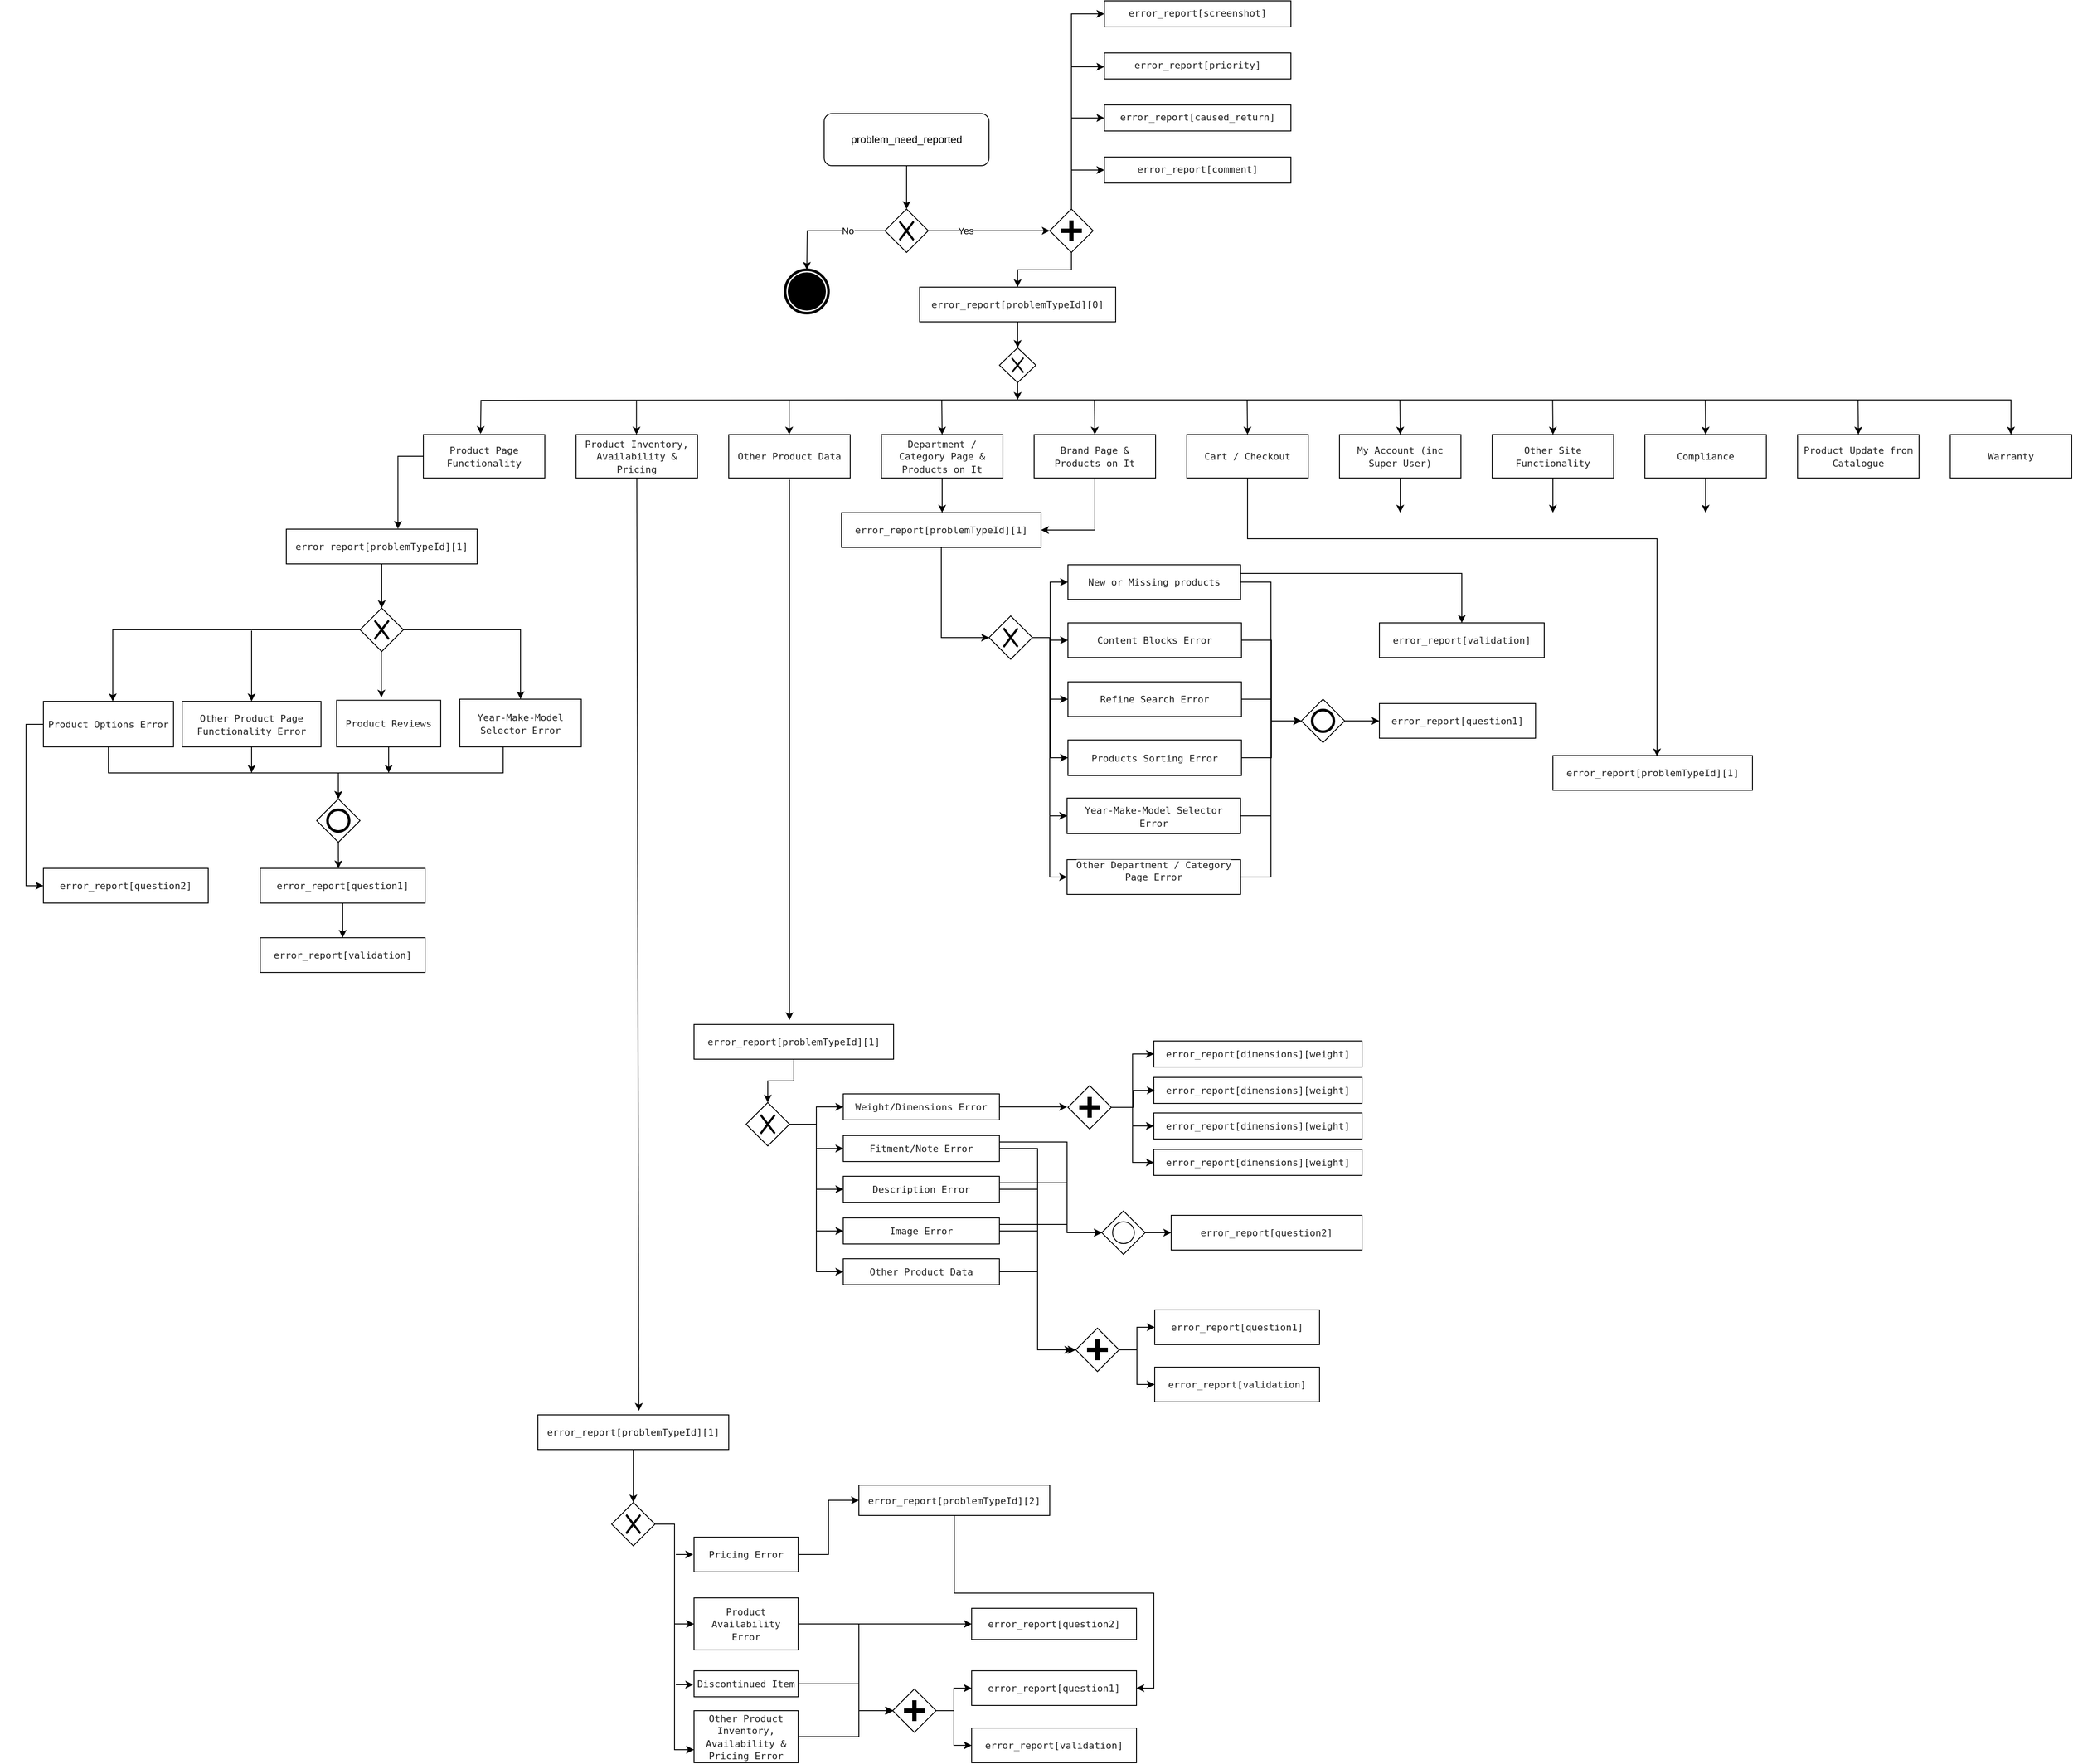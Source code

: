 <mxfile version="13.10.0" type="github">
  <diagram id="masebG0VYPJyVEianIFm" name="Page-1">
    <mxGraphModel dx="1497" dy="382" grid="1" gridSize="10" guides="1" tooltips="1" connect="1" arrows="1" fold="1" page="1" pageScale="1" pageWidth="827" pageHeight="1169" math="0" shadow="0">
      <root>
        <mxCell id="0" />
        <mxCell id="1" parent="0" />
        <mxCell id="Nh5QQwun1p5BCpEkRl_I-12" value="" style="edgeStyle=orthogonalEdgeStyle;rounded=0;orthogonalLoop=1;jettySize=auto;html=1;" edge="1" parent="1" source="Nh5QQwun1p5BCpEkRl_I-2" target="Nh5QQwun1p5BCpEkRl_I-10">
          <mxGeometry relative="1" as="geometry" />
        </mxCell>
        <mxCell id="Nh5QQwun1p5BCpEkRl_I-2" value="problem_need_reported" style="rounded=1;whiteSpace=wrap;html=1;" vertex="1" parent="1">
          <mxGeometry x="300" y="380" width="190" height="60" as="geometry" />
        </mxCell>
        <mxCell id="Nh5QQwun1p5BCpEkRl_I-13" value="Yes" style="rounded=0;orthogonalLoop=1;jettySize=auto;html=1;exitX=1;exitY=0.5;exitDx=0;exitDy=0;" edge="1" parent="1" source="Nh5QQwun1p5BCpEkRl_I-10">
          <mxGeometry x="-0.394" relative="1" as="geometry">
            <mxPoint x="560" y="515" as="targetPoint" />
            <mxPoint as="offset" />
          </mxGeometry>
        </mxCell>
        <mxCell id="Nh5QQwun1p5BCpEkRl_I-14" value="No" style="edgeStyle=orthogonalEdgeStyle;rounded=0;orthogonalLoop=1;jettySize=auto;html=1;" edge="1" parent="1" source="Nh5QQwun1p5BCpEkRl_I-10">
          <mxGeometry x="-0.36" relative="1" as="geometry">
            <mxPoint x="280" y="560" as="targetPoint" />
            <mxPoint as="offset" />
          </mxGeometry>
        </mxCell>
        <mxCell id="Nh5QQwun1p5BCpEkRl_I-10" value="" style="shape=mxgraph.bpmn.shape;html=1;verticalLabelPosition=bottom;labelBackgroundColor=#ffffff;verticalAlign=top;align=center;perimeter=rhombusPerimeter;background=gateway;outlineConnect=0;outline=none;symbol=exclusiveGw;" vertex="1" parent="1">
          <mxGeometry x="370" y="490" width="50" height="50" as="geometry" />
        </mxCell>
        <mxCell id="Nh5QQwun1p5BCpEkRl_I-27" style="edgeStyle=none;rounded=0;orthogonalLoop=1;jettySize=auto;html=1;entryX=0.5;entryY=0;entryDx=0;entryDy=0;" edge="1" parent="1" source="Nh5QQwun1p5BCpEkRl_I-15" target="Nh5QQwun1p5BCpEkRl_I-28">
          <mxGeometry relative="1" as="geometry">
            <mxPoint x="523" y="640" as="targetPoint" />
          </mxGeometry>
        </mxCell>
        <object label="&lt;span style=&quot;color: rgb(34 , 34 , 34) ; font-family: &amp;#34;menlo&amp;#34; , monospace ; font-size: 11px ; text-align: left ; background-color: rgb(255 , 255 , 255)&quot;&gt;error_report[problemTypeId][0]&lt;/span&gt;" id="Nh5QQwun1p5BCpEkRl_I-15">
          <mxCell style="whiteSpace=wrap;html=1;verticalAlign=middle;" vertex="1" parent="1">
            <mxGeometry x="410" y="580" width="226" height="40" as="geometry" />
          </mxCell>
        </object>
        <mxCell id="Nh5QQwun1p5BCpEkRl_I-16" value="" style="shape=mxgraph.bpmn.shape;html=1;verticalLabelPosition=bottom;labelBackgroundColor=#ffffff;verticalAlign=top;align=center;perimeter=ellipsePerimeter;outlineConnect=0;outline=end;symbol=terminate;" vertex="1" parent="1">
          <mxGeometry x="255" y="560" width="50" height="50" as="geometry" />
        </mxCell>
        <mxCell id="Nh5QQwun1p5BCpEkRl_I-113" style="edgeStyle=none;rounded=0;orthogonalLoop=1;jettySize=auto;html=1;" edge="1" parent="1" source="Nh5QQwun1p5BCpEkRl_I-28">
          <mxGeometry relative="1" as="geometry">
            <mxPoint x="523" y="710" as="targetPoint" />
          </mxGeometry>
        </mxCell>
        <mxCell id="Nh5QQwun1p5BCpEkRl_I-28" value="" style="shape=mxgraph.bpmn.shape;html=1;verticalLabelPosition=bottom;labelBackgroundColor=#ffffff;verticalAlign=top;align=center;perimeter=rhombusPerimeter;background=gateway;outlineConnect=0;outline=none;symbol=exclusiveGw;" vertex="1" parent="1">
          <mxGeometry x="502" y="650" width="42" height="40" as="geometry" />
        </mxCell>
        <mxCell id="Nh5QQwun1p5BCpEkRl_I-100" style="edgeStyle=none;rounded=0;orthogonalLoop=1;jettySize=auto;html=1;exitX=1;exitY=0.5;exitDx=0;exitDy=0;" edge="1" parent="1" source="Nh5QQwun1p5BCpEkRl_I-28" target="Nh5QQwun1p5BCpEkRl_I-28">
          <mxGeometry relative="1" as="geometry" />
        </mxCell>
        <mxCell id="Nh5QQwun1p5BCpEkRl_I-101" style="edgeStyle=none;rounded=0;orthogonalLoop=1;jettySize=auto;html=1;exitX=0;exitY=0.5;exitDx=0;exitDy=0;" edge="1" parent="1" source="Nh5QQwun1p5BCpEkRl_I-28" target="Nh5QQwun1p5BCpEkRl_I-28">
          <mxGeometry relative="1" as="geometry" />
        </mxCell>
        <mxCell id="Nh5QQwun1p5BCpEkRl_I-111" value="" style="group" vertex="1" connectable="0" parent="1">
          <mxGeometry x="-162" y="710" width="1900" height="90.0" as="geometry" />
        </mxCell>
        <object label="&lt;span style=&quot;color: rgb(34 , 34 , 34) ; font-family: &amp;#34;menlo&amp;#34; , monospace ; font-size: 11px ; text-align: left ; background-color: rgb(255 , 255 , 255)&quot;&gt;Product Page Functionality&lt;br&gt;					&lt;/span&gt;" id="Nh5QQwun1p5BCpEkRl_I-68">
          <mxCell style="whiteSpace=wrap;html=1;verticalAlign=middle;" vertex="1" parent="Nh5QQwun1p5BCpEkRl_I-111">
            <mxGeometry y="40" width="140" height="50" as="geometry" />
          </mxCell>
        </object>
        <mxCell id="Nh5QQwun1p5BCpEkRl_I-59" value="" style="endArrow=classic;html=1;" edge="1" parent="Nh5QQwun1p5BCpEkRl_I-111">
          <mxGeometry x="205.67" y="-2" width="50" height="50" as="geometry">
            <mxPoint x="245.67" as="sourcePoint" />
            <mxPoint x="245.67" y="40" as="targetPoint" />
          </mxGeometry>
        </mxCell>
        <object label="&lt;span style=&quot;color: rgb(34 , 34 , 34) ; font-family: &amp;#34;menlo&amp;#34; , monospace ; font-size: 11px ; text-align: left ; background-color: rgb(255 , 255 , 255)&quot;&gt;Product Inventory, Availability &amp;amp; Pricing&lt;/span&gt;&lt;span style=&quot;color: rgb(34 , 34 , 34) ; font-family: &amp;#34;menlo&amp;#34; , monospace ; font-size: 11px ; text-align: left ; background-color: rgb(255 , 255 , 255)&quot;&gt;&lt;br&gt;					&lt;/span&gt;" id="Nh5QQwun1p5BCpEkRl_I-71">
          <mxCell style="whiteSpace=wrap;html=1;verticalAlign=middle;" vertex="1" parent="Nh5QQwun1p5BCpEkRl_I-111">
            <mxGeometry x="176" y="40" width="140" height="50" as="geometry" />
          </mxCell>
        </object>
        <object label="&lt;br class=&quot;Apple-interchange-newline&quot;&gt;&lt;span style=&quot;color: rgb(34 , 34 , 34) ; font-family: &amp;#34;menlo&amp;#34; , monospace ; font-size: 11px ; text-align: left ; background-color: rgb(255 , 255 , 255)&quot;&gt;Other Product Data&lt;br&gt;					&lt;/span&gt;&lt;span style=&quot;color: rgb(34 , 34 , 34) ; font-family: &amp;#34;menlo&amp;#34; , monospace ; font-size: 11px ; text-align: left ; background-color: rgb(255 , 255 , 255)&quot;&gt;&lt;br&gt;					&lt;/span&gt;" id="Nh5QQwun1p5BCpEkRl_I-76">
          <mxCell style="whiteSpace=wrap;html=1;verticalAlign=middle;" vertex="1" parent="Nh5QQwun1p5BCpEkRl_I-111">
            <mxGeometry x="352" y="40" width="140" height="50" as="geometry" />
          </mxCell>
        </object>
        <mxCell id="Nh5QQwun1p5BCpEkRl_I-77" style="edgeStyle=none;rounded=0;orthogonalLoop=1;jettySize=auto;html=1;entryX=0.5;entryY=0;entryDx=0;entryDy=0;" edge="1" parent="Nh5QQwun1p5BCpEkRl_I-111" source="Nh5QQwun1p5BCpEkRl_I-76" target="Nh5QQwun1p5BCpEkRl_I-76">
          <mxGeometry x="176" as="geometry" />
        </mxCell>
        <mxCell id="Nh5QQwun1p5BCpEkRl_I-79" style="edgeStyle=orthogonalEdgeStyle;rounded=0;orthogonalLoop=1;jettySize=auto;html=1;entryX=0.5;entryY=0;entryDx=0;entryDy=0;" edge="1" parent="Nh5QQwun1p5BCpEkRl_I-111" target="Nh5QQwun1p5BCpEkRl_I-88">
          <mxGeometry x="760" y="15" as="geometry">
            <mxPoint x="1870" as="targetPoint" />
            <mxPoint x="500" as="sourcePoint" />
            <Array as="points">
              <mxPoint x="1830" />
            </Array>
          </mxGeometry>
        </mxCell>
        <object label="&lt;span style=&quot;color: rgb(34 , 34 , 34) ; font-family: &amp;#34;menlo&amp;#34; , monospace ; font-size: 11px ; text-align: left ; background-color: rgb(255 , 255 , 255)&quot;&gt;Department / Category Page &amp;amp; Products on It&lt;/span&gt;&lt;span style=&quot;color: rgb(34 , 34 , 34) ; font-family: &amp;#34;menlo&amp;#34; , monospace ; font-size: 11px ; text-align: left ; background-color: rgb(255 , 255 , 255)&quot;&gt;&lt;br&gt;					&lt;/span&gt;" id="Nh5QQwun1p5BCpEkRl_I-80">
          <mxCell style="whiteSpace=wrap;html=1;verticalAlign=middle;" vertex="1" parent="Nh5QQwun1p5BCpEkRl_I-111">
            <mxGeometry x="528" y="40.0" width="140" height="50" as="geometry" />
          </mxCell>
        </object>
        <object label="&lt;span style=&quot;color: rgb(34 , 34 , 34) ; font-family: &amp;#34;menlo&amp;#34; , monospace ; font-size: 11px ; text-align: left ; background-color: rgb(255 , 255 , 255)&quot;&gt;Brand Page &amp;amp; Products on It&lt;/span&gt;&lt;span style=&quot;color: rgb(34 , 34 , 34) ; font-family: &amp;#34;menlo&amp;#34; , monospace ; font-size: 11px ; text-align: left ; background-color: rgb(255 , 255 , 255)&quot;&gt;&lt;br&gt;					&lt;/span&gt;" id="Nh5QQwun1p5BCpEkRl_I-81">
          <mxCell style="whiteSpace=wrap;html=1;verticalAlign=middle;" vertex="1" parent="Nh5QQwun1p5BCpEkRl_I-111">
            <mxGeometry x="704" y="40.0" width="140" height="50" as="geometry" />
          </mxCell>
        </object>
        <object label="&lt;span style=&quot;color: rgb(34 , 34 , 34) ; font-family: &amp;#34;menlo&amp;#34; , monospace ; font-size: 11px ; text-align: left ; background-color: rgb(255 , 255 , 255)&quot;&gt;Cart / Checkout&lt;/span&gt;&lt;span style=&quot;color: rgb(34 , 34 , 34) ; font-family: &amp;#34;menlo&amp;#34; , monospace ; font-size: 11px ; text-align: left ; background-color: rgb(255 , 255 , 255)&quot;&gt;&lt;br&gt;					&lt;/span&gt;" id="Nh5QQwun1p5BCpEkRl_I-82">
          <mxCell style="whiteSpace=wrap;html=1;verticalAlign=middle;" vertex="1" parent="Nh5QQwun1p5BCpEkRl_I-111">
            <mxGeometry x="880" y="40" width="140" height="50" as="geometry" />
          </mxCell>
        </object>
        <mxCell id="Nh5QQwun1p5BCpEkRl_I-83" value="" style="endArrow=classic;html=1;entryX=0.5;entryY=0;entryDx=0;entryDy=0;" edge="1" parent="Nh5QQwun1p5BCpEkRl_I-111">
          <mxGeometry x="557.58" y="-2" width="50" height="50" as="geometry">
            <mxPoint x="597.58" as="sourcePoint" />
            <mxPoint x="597.98" y="40" as="targetPoint" />
            <Array as="points">
              <mxPoint x="598" />
            </Array>
          </mxGeometry>
        </mxCell>
        <object label="&lt;span style=&quot;color: rgb(34 , 34 , 34) ; font-family: &amp;#34;menlo&amp;#34; , monospace ; font-size: 11px ; text-align: left ; background-color: rgb(255 , 255 , 255)&quot;&gt;&lt;br&gt;						My Account (inc Super User)&lt;br&gt;					&lt;/span&gt;&lt;span style=&quot;color: rgb(34 , 34 , 34) ; font-family: &amp;#34;menlo&amp;#34; , monospace ; font-size: 11px ; text-align: left ; background-color: rgb(255 , 255 , 255)&quot;&gt;&lt;br&gt;					&lt;/span&gt;" id="Nh5QQwun1p5BCpEkRl_I-84">
          <mxCell style="whiteSpace=wrap;html=1;verticalAlign=middle;" vertex="1" parent="Nh5QQwun1p5BCpEkRl_I-111">
            <mxGeometry x="1056" y="40" width="140" height="50" as="geometry" />
          </mxCell>
        </object>
        <object label="&lt;span style=&quot;color: rgb(34 , 34 , 34) ; font-family: &amp;#34;menlo&amp;#34; , monospace ; font-size: 11px ; text-align: left ; background-color: rgb(255 , 255 , 255)&quot;&gt;Other Site Functionality&lt;/span&gt;&lt;span style=&quot;color: rgb(34 , 34 , 34) ; font-family: &amp;#34;menlo&amp;#34; , monospace ; font-size: 11px ; text-align: left ; background-color: rgb(255 , 255 , 255)&quot;&gt;&lt;br&gt;					&lt;/span&gt;" id="Nh5QQwun1p5BCpEkRl_I-85">
          <mxCell style="whiteSpace=wrap;html=1;verticalAlign=middle;" vertex="1" parent="Nh5QQwun1p5BCpEkRl_I-111">
            <mxGeometry x="1232" y="40" width="140" height="50" as="geometry" />
          </mxCell>
        </object>
        <object label="&lt;span style=&quot;color: rgb(34 , 34 , 34) ; font-family: &amp;#34;menlo&amp;#34; , monospace ; font-size: 11px ; text-align: left ; background-color: rgb(255 , 255 , 255)&quot;&gt;Compliance&lt;/span&gt;&lt;span style=&quot;color: rgb(34 , 34 , 34) ; font-family: &amp;#34;menlo&amp;#34; , monospace ; font-size: 11px ; text-align: left ; background-color: rgb(255 , 255 , 255)&quot;&gt;&lt;br&gt;					&lt;/span&gt;" id="Nh5QQwun1p5BCpEkRl_I-86">
          <mxCell style="whiteSpace=wrap;html=1;verticalAlign=middle;" vertex="1" parent="Nh5QQwun1p5BCpEkRl_I-111">
            <mxGeometry x="1408" y="40.0" width="140" height="50" as="geometry" />
          </mxCell>
        </object>
        <object label="&lt;span style=&quot;color: rgb(34 , 34 , 34) ; font-family: &amp;#34;menlo&amp;#34; , monospace ; font-size: 11px ; text-align: left ; background-color: rgb(255 , 255 , 255)&quot;&gt;&lt;br&gt;						Product Update from Catalogue&lt;br&gt;					&lt;/span&gt;&lt;span style=&quot;color: rgb(34 , 34 , 34) ; font-family: &amp;#34;menlo&amp;#34; , monospace ; font-size: 11px ; text-align: left ; background-color: rgb(255 , 255 , 255)&quot;&gt;&lt;br&gt;					&lt;/span&gt;" id="Nh5QQwun1p5BCpEkRl_I-87">
          <mxCell style="whiteSpace=wrap;html=1;verticalAlign=middle;" vertex="1" parent="Nh5QQwun1p5BCpEkRl_I-111">
            <mxGeometry x="1584" y="40.0" width="140" height="50" as="geometry" />
          </mxCell>
        </object>
        <object label="&lt;span style=&quot;color: rgb(34 , 34 , 34) ; font-family: &amp;#34;menlo&amp;#34; , monospace ; font-size: 11px ; text-align: left ; background-color: rgb(255 , 255 , 255)&quot;&gt;Warranty&lt;br&gt;					&lt;/span&gt;" id="Nh5QQwun1p5BCpEkRl_I-88">
          <mxCell style="whiteSpace=wrap;html=1;verticalAlign=middle;" vertex="1" parent="Nh5QQwun1p5BCpEkRl_I-111">
            <mxGeometry x="1760" y="40" width="140" height="50" as="geometry" />
          </mxCell>
        </object>
        <mxCell id="Nh5QQwun1p5BCpEkRl_I-89" value="" style="endArrow=classic;html=1;entryX=0.5;entryY=0;entryDx=0;entryDy=0;" edge="1" parent="Nh5QQwun1p5BCpEkRl_I-111">
          <mxGeometry x="733.58" y="-2" width="50" height="50" as="geometry">
            <mxPoint x="773.58" as="sourcePoint" />
            <mxPoint x="773.98" y="40" as="targetPoint" />
          </mxGeometry>
        </mxCell>
        <mxCell id="Nh5QQwun1p5BCpEkRl_I-90" value="" style="endArrow=classic;html=1;entryX=0.5;entryY=0;entryDx=0;entryDy=0;" edge="1" parent="Nh5QQwun1p5BCpEkRl_I-111">
          <mxGeometry x="909.58" y="-2" width="50" height="50" as="geometry">
            <mxPoint x="949.58" as="sourcePoint" />
            <mxPoint x="949.98" y="40" as="targetPoint" />
          </mxGeometry>
        </mxCell>
        <mxCell id="Nh5QQwun1p5BCpEkRl_I-92" value="" style="endArrow=classic;html=1;entryX=0.5;entryY=0;entryDx=0;entryDy=0;" edge="1" parent="Nh5QQwun1p5BCpEkRl_I-111">
          <mxGeometry x="1085.67" y="-2" width="50" height="50" as="geometry">
            <mxPoint x="1125.67" as="sourcePoint" />
            <mxPoint x="1126.07" y="40" as="targetPoint" />
          </mxGeometry>
        </mxCell>
        <mxCell id="Nh5QQwun1p5BCpEkRl_I-96" value="" style="endArrow=classic;html=1;" edge="1" parent="Nh5QQwun1p5BCpEkRl_I-111">
          <mxGeometry x="381.67" y="-2" width="50" height="50" as="geometry">
            <mxPoint x="421.67" as="sourcePoint" />
            <mxPoint x="421.67" y="40" as="targetPoint" />
          </mxGeometry>
        </mxCell>
        <mxCell id="Nh5QQwun1p5BCpEkRl_I-97" value="" style="endArrow=classic;html=1;entryX=0.5;entryY=0;entryDx=0;entryDy=0;" edge="1" parent="Nh5QQwun1p5BCpEkRl_I-111">
          <mxGeometry x="1261.67" y="-2" width="50" height="50" as="geometry">
            <mxPoint x="1301.67" as="sourcePoint" />
            <mxPoint x="1302.07" y="40" as="targetPoint" />
          </mxGeometry>
        </mxCell>
        <mxCell id="Nh5QQwun1p5BCpEkRl_I-98" value="" style="endArrow=classic;html=1;entryX=0.5;entryY=0;entryDx=0;entryDy=0;" edge="1" parent="Nh5QQwun1p5BCpEkRl_I-111">
          <mxGeometry x="1437.67" y="-2" width="50" height="50" as="geometry">
            <mxPoint x="1477.67" as="sourcePoint" />
            <mxPoint x="1478.07" y="40" as="targetPoint" />
          </mxGeometry>
        </mxCell>
        <mxCell id="Nh5QQwun1p5BCpEkRl_I-99" value="" style="endArrow=classic;html=1;entryX=0.5;entryY=0;entryDx=0;entryDy=0;" edge="1" parent="Nh5QQwun1p5BCpEkRl_I-111">
          <mxGeometry x="1613.67" y="-2" width="50" height="50" as="geometry">
            <mxPoint x="1653.67" as="sourcePoint" />
            <mxPoint x="1654.07" y="40" as="targetPoint" />
          </mxGeometry>
        </mxCell>
        <mxCell id="Nh5QQwun1p5BCpEkRl_I-110" style="edgeStyle=orthogonalEdgeStyle;rounded=0;orthogonalLoop=1;jettySize=auto;html=1;entryX=0.471;entryY=0.006;entryDx=0;entryDy=0;entryPerimeter=0;" edge="1" parent="Nh5QQwun1p5BCpEkRl_I-111">
          <mxGeometry x="327" y="-25" as="geometry">
            <mxPoint x="65.94" y="39.3" as="targetPoint" />
            <mxPoint x="500" as="sourcePoint" />
          </mxGeometry>
        </mxCell>
        <mxCell id="Nh5QQwun1p5BCpEkRl_I-116" value="" style="rounded=0;orthogonalLoop=1;jettySize=auto;html=1;edgeStyle=orthogonalEdgeStyle;" edge="1" parent="1" source="Nh5QQwun1p5BCpEkRl_I-115" target="Nh5QQwun1p5BCpEkRl_I-15">
          <mxGeometry relative="1" as="geometry" />
        </mxCell>
        <mxCell id="Nh5QQwun1p5BCpEkRl_I-118" value="" style="rounded=0;orthogonalLoop=1;jettySize=auto;html=1;edgeStyle=orthogonalEdgeStyle;" edge="1" parent="1">
          <mxGeometry relative="1" as="geometry">
            <mxPoint x="585.04" y="481.04" as="sourcePoint" />
            <mxPoint x="623" y="326.04" as="targetPoint" />
            <Array as="points">
              <mxPoint x="585" y="326" />
            </Array>
          </mxGeometry>
        </mxCell>
        <mxCell id="Nh5QQwun1p5BCpEkRl_I-120" style="edgeStyle=orthogonalEdgeStyle;rounded=0;orthogonalLoop=1;jettySize=auto;html=1;exitX=0.5;exitY=0;exitDx=0;exitDy=0;entryX=0;entryY=0.5;entryDx=0;entryDy=0;" edge="1" parent="1" source="Nh5QQwun1p5BCpEkRl_I-115" target="Nh5QQwun1p5BCpEkRl_I-119">
          <mxGeometry relative="1" as="geometry">
            <mxPoint x="548" y="420" as="sourcePoint" />
          </mxGeometry>
        </mxCell>
        <mxCell id="Nh5QQwun1p5BCpEkRl_I-123" style="edgeStyle=orthogonalEdgeStyle;rounded=0;orthogonalLoop=1;jettySize=auto;html=1;entryX=0;entryY=0.5;entryDx=0;entryDy=0;" edge="1" parent="1">
          <mxGeometry relative="1" as="geometry">
            <mxPoint x="585.04" y="490.04" as="sourcePoint" />
            <mxPoint x="623" y="385" as="targetPoint" />
            <Array as="points">
              <mxPoint x="585" y="385" />
            </Array>
          </mxGeometry>
        </mxCell>
        <mxCell id="Nh5QQwun1p5BCpEkRl_I-133" style="edgeStyle=orthogonalEdgeStyle;rounded=0;orthogonalLoop=1;jettySize=auto;html=1;entryX=0;entryY=0.5;entryDx=0;entryDy=0;" edge="1" parent="1" source="Nh5QQwun1p5BCpEkRl_I-115" target="Nh5QQwun1p5BCpEkRl_I-125">
          <mxGeometry relative="1" as="geometry">
            <Array as="points">
              <mxPoint x="585" y="445" />
            </Array>
          </mxGeometry>
        </mxCell>
        <mxCell id="Nh5QQwun1p5BCpEkRl_I-115" value="" style="shape=mxgraph.bpmn.shape;html=1;verticalLabelPosition=bottom;labelBackgroundColor=#ffffff;verticalAlign=top;align=center;perimeter=rhombusPerimeter;background=gateway;outlineConnect=0;outline=none;symbol=parallelGw;" vertex="1" parent="1">
          <mxGeometry x="560" y="490" width="50" height="50" as="geometry" />
        </mxCell>
        <mxCell id="Nh5QQwun1p5BCpEkRl_I-117" value="&lt;span style=&quot;color: rgb(34 , 34 , 34) ; font-family: &amp;#34;menlo&amp;#34; , monospace ; font-size: 11px ; text-align: left&quot;&gt;error_report[priority]&lt;/span&gt;" style="whiteSpace=wrap;html=1;verticalAlign=top;labelBackgroundColor=#ffffff;flipV=1;" vertex="1" parent="1">
          <mxGeometry x="623" y="310" width="215" height="30" as="geometry" />
        </mxCell>
        <mxCell id="Nh5QQwun1p5BCpEkRl_I-119" value="&lt;span style=&quot;color: rgb(34 , 34 , 34) ; font-family: &amp;#34;menlo&amp;#34; , monospace ; font-size: 11px ; text-align: left&quot;&gt;error_report[screenshot]&lt;/span&gt;" style="whiteSpace=wrap;html=1;verticalAlign=top;labelBackgroundColor=#ffffff;flipV=1;" vertex="1" parent="1">
          <mxGeometry x="623" y="250" width="215" height="30" as="geometry" />
        </mxCell>
        <mxCell id="Nh5QQwun1p5BCpEkRl_I-121" value="&lt;span style=&quot;color: rgb(34 , 34 , 34) ; font-family: &amp;#34;menlo&amp;#34; , monospace ; font-size: 11px ; text-align: left&quot;&gt;error_report[caused_return]&lt;/span&gt;" style="whiteSpace=wrap;html=1;verticalAlign=top;labelBackgroundColor=#ffffff;flipV=1;" vertex="1" parent="1">
          <mxGeometry x="623" y="370" width="215" height="30" as="geometry" />
        </mxCell>
        <mxCell id="Nh5QQwun1p5BCpEkRl_I-125" value="&lt;span style=&quot;color: rgb(34 , 34 , 34) ; font-family: &amp;#34;menlo&amp;#34; , monospace ; font-size: 11px ; text-align: left&quot;&gt;error_report[comment]&lt;/span&gt;" style="whiteSpace=wrap;html=1;verticalAlign=top;labelBackgroundColor=#ffffff;flipV=1;" vertex="1" parent="1">
          <mxGeometry x="623" y="430" width="215" height="30" as="geometry" />
        </mxCell>
        <mxCell id="Nh5QQwun1p5BCpEkRl_I-165" style="edgeStyle=none;rounded=0;orthogonalLoop=1;jettySize=auto;html=1;entryX=0.5;entryY=0;entryDx=0;entryDy=0;" edge="1" parent="1" source="Nh5QQwun1p5BCpEkRl_I-135" target="Nh5QQwun1p5BCpEkRl_I-166">
          <mxGeometry relative="1" as="geometry">
            <mxPoint x="-210" y="940" as="targetPoint" />
          </mxGeometry>
        </mxCell>
        <mxCell id="Nh5QQwun1p5BCpEkRl_I-135" value="&lt;span style=&quot;color: rgb(34 , 34 , 34) ; font-family: &amp;#34;menlo&amp;#34; , monospace ; font-size: 11px ; text-align: left ; background-color: rgb(255 , 255 , 255)&quot;&gt;error_report[problemTypeId][1]&lt;/span&gt;" style="whiteSpace=wrap;html=1;" vertex="1" parent="1">
          <mxGeometry x="-320" y="859" width="220" height="40" as="geometry" />
        </mxCell>
        <mxCell id="Nh5QQwun1p5BCpEkRl_I-141" style="rounded=0;orthogonalLoop=1;jettySize=auto;html=1;entryX=0.529;entryY=-0.116;entryDx=0;entryDy=0;entryPerimeter=0;" edge="1" parent="1" source="Nh5QQwun1p5BCpEkRl_I-71" target="Nh5QQwun1p5BCpEkRl_I-203">
          <mxGeometry relative="1" as="geometry">
            <mxPoint x="85" y="1131.454" as="targetPoint" />
          </mxGeometry>
        </mxCell>
        <mxCell id="Nh5QQwun1p5BCpEkRl_I-142" style="edgeStyle=orthogonalEdgeStyle;rounded=0;orthogonalLoop=1;jettySize=auto;html=1;exitX=0.5;exitY=1;exitDx=0;exitDy=0;" edge="1" parent="1">
          <mxGeometry relative="1" as="geometry">
            <mxPoint x="260" y="1425" as="targetPoint" />
            <mxPoint x="260" y="802" as="sourcePoint" />
          </mxGeometry>
        </mxCell>
        <mxCell id="Nh5QQwun1p5BCpEkRl_I-143" style="edgeStyle=orthogonalEdgeStyle;rounded=0;orthogonalLoop=1;jettySize=auto;html=1;" edge="1" parent="1" source="Nh5QQwun1p5BCpEkRl_I-80">
          <mxGeometry relative="1" as="geometry">
            <mxPoint x="436" y="840" as="targetPoint" />
          </mxGeometry>
        </mxCell>
        <mxCell id="Nh5QQwun1p5BCpEkRl_I-144" style="edgeStyle=orthogonalEdgeStyle;rounded=0;orthogonalLoop=1;jettySize=auto;html=1;entryX=1;entryY=0.5;entryDx=0;entryDy=0;" edge="1" parent="1" source="Nh5QQwun1p5BCpEkRl_I-81" target="Nh5QQwun1p5BCpEkRl_I-343">
          <mxGeometry relative="1" as="geometry">
            <mxPoint x="612" y="840" as="targetPoint" />
          </mxGeometry>
        </mxCell>
        <mxCell id="Nh5QQwun1p5BCpEkRl_I-145" style="edgeStyle=orthogonalEdgeStyle;rounded=0;orthogonalLoop=1;jettySize=auto;html=1;" edge="1" parent="1" source="Nh5QQwun1p5BCpEkRl_I-82">
          <mxGeometry relative="1" as="geometry">
            <mxPoint x="1260" y="1120.909" as="targetPoint" />
            <Array as="points">
              <mxPoint x="788" y="870" />
              <mxPoint x="1260" y="870" />
            </Array>
          </mxGeometry>
        </mxCell>
        <mxCell id="Nh5QQwun1p5BCpEkRl_I-146" style="edgeStyle=orthogonalEdgeStyle;rounded=0;orthogonalLoop=1;jettySize=auto;html=1;" edge="1" parent="1" source="Nh5QQwun1p5BCpEkRl_I-84">
          <mxGeometry relative="1" as="geometry">
            <mxPoint x="964" y="840" as="targetPoint" />
          </mxGeometry>
        </mxCell>
        <mxCell id="Nh5QQwun1p5BCpEkRl_I-151" style="edgeStyle=orthogonalEdgeStyle;rounded=0;orthogonalLoop=1;jettySize=auto;html=1;" edge="1" parent="1" source="Nh5QQwun1p5BCpEkRl_I-85">
          <mxGeometry relative="1" as="geometry">
            <mxPoint x="1140" y="840" as="targetPoint" />
          </mxGeometry>
        </mxCell>
        <mxCell id="Nh5QQwun1p5BCpEkRl_I-152" style="edgeStyle=orthogonalEdgeStyle;rounded=0;orthogonalLoop=1;jettySize=auto;html=1;" edge="1" parent="1" source="Nh5QQwun1p5BCpEkRl_I-86">
          <mxGeometry relative="1" as="geometry">
            <mxPoint x="1316" y="840" as="targetPoint" />
          </mxGeometry>
        </mxCell>
        <mxCell id="Nh5QQwun1p5BCpEkRl_I-164" value="" style="edgeStyle=orthogonalEdgeStyle;rounded=0;orthogonalLoop=1;jettySize=auto;html=1;entryX=0.585;entryY=-0.01;entryDx=0;entryDy=0;entryPerimeter=0;" edge="1" parent="1" source="Nh5QQwun1p5BCpEkRl_I-68" target="Nh5QQwun1p5BCpEkRl_I-135">
          <mxGeometry relative="1" as="geometry">
            <Array as="points">
              <mxPoint x="-191" y="775" />
            </Array>
          </mxGeometry>
        </mxCell>
        <mxCell id="Nh5QQwun1p5BCpEkRl_I-174" value="&lt;span style=&quot;color: rgb(34 , 34 , 34) ; font-family: &amp;#34;menlo&amp;#34; , monospace ; font-size: 11px ; text-align: left ; background-color: rgb(255 , 255 , 255)&quot;&gt;Year-Make-Model Selector Error&lt;/span&gt;" style="whiteSpace=wrap;html=1;" vertex="1" parent="1">
          <mxGeometry x="-120" y="1055" width="140" height="55" as="geometry" />
        </mxCell>
        <mxCell id="Nh5QQwun1p5BCpEkRl_I-205" value="" style="group" vertex="1" connectable="0" parent="1">
          <mxGeometry x="-650" y="950" width="508" height="420" as="geometry" />
        </mxCell>
        <mxCell id="Nh5QQwun1p5BCpEkRl_I-166" value="" style="shape=mxgraph.bpmn.shape;html=1;verticalLabelPosition=bottom;labelBackgroundColor=#ffffff;verticalAlign=top;align=center;perimeter=rhombusPerimeter;background=gateway;outlineConnect=0;outline=none;symbol=exclusiveGw;" vertex="1" parent="Nh5QQwun1p5BCpEkRl_I-205">
          <mxGeometry x="415" width="50" height="50" as="geometry" />
        </mxCell>
        <mxCell id="Nh5QQwun1p5BCpEkRl_I-199" style="edgeStyle=elbowEdgeStyle;rounded=0;orthogonalLoop=1;jettySize=auto;elbow=vertical;html=1;" edge="1" parent="Nh5QQwun1p5BCpEkRl_I-205" source="Nh5QQwun1p5BCpEkRl_I-169">
          <mxGeometry relative="1" as="geometry">
            <mxPoint x="290" y="190" as="targetPoint" />
          </mxGeometry>
        </mxCell>
        <mxCell id="Nh5QQwun1p5BCpEkRl_I-169" value="&lt;meta charset=&quot;utf-8&quot;&gt;&lt;span style=&quot;color: rgb(34, 34, 34); font-family: menlo, monospace; font-size: 11px; font-style: normal; font-weight: 400; letter-spacing: normal; text-align: left; text-indent: 0px; text-transform: none; word-spacing: 0px; background-color: rgb(255, 255, 255); display: inline; float: none;&quot;&gt;Other Product Page Functionality Error&lt;/span&gt;" style="whiteSpace=wrap;html=1;" vertex="1" parent="Nh5QQwun1p5BCpEkRl_I-205">
          <mxGeometry x="210" y="107.5" width="160" height="52.5" as="geometry" />
        </mxCell>
        <mxCell id="Nh5QQwun1p5BCpEkRl_I-201" style="edgeStyle=elbowEdgeStyle;rounded=0;orthogonalLoop=1;jettySize=auto;elbow=vertical;html=1;" edge="1" parent="Nh5QQwun1p5BCpEkRl_I-205" source="Nh5QQwun1p5BCpEkRl_I-171">
          <mxGeometry relative="1" as="geometry">
            <mxPoint x="448" y="190" as="targetPoint" />
          </mxGeometry>
        </mxCell>
        <mxCell id="Nh5QQwun1p5BCpEkRl_I-171" value="&lt;span style=&quot;color: rgb(34 , 34 , 34) ; font-family: &amp;#34;menlo&amp;#34; , monospace ; font-size: 11px ; text-align: left ; background-color: rgb(255 , 255 , 255)&quot;&gt;Product Reviews&lt;/span&gt;" style="whiteSpace=wrap;html=1;" vertex="1" parent="Nh5QQwun1p5BCpEkRl_I-205">
          <mxGeometry x="388" y="106.25" width="120" height="53.75" as="geometry" />
        </mxCell>
        <mxCell id="Nh5QQwun1p5BCpEkRl_I-178" style="edgeStyle=orthogonalEdgeStyle;rounded=0;orthogonalLoop=1;jettySize=auto;html=1;entryX=0.43;entryY=-0.058;entryDx=0;entryDy=0;entryPerimeter=0;" edge="1" parent="Nh5QQwun1p5BCpEkRl_I-205" source="Nh5QQwun1p5BCpEkRl_I-166" target="Nh5QQwun1p5BCpEkRl_I-171">
          <mxGeometry relative="1" as="geometry">
            <Array as="points">
              <mxPoint x="440" y="78" />
            </Array>
          </mxGeometry>
        </mxCell>
        <mxCell id="Nh5QQwun1p5BCpEkRl_I-180" style="edgeStyle=orthogonalEdgeStyle;rounded=0;orthogonalLoop=1;jettySize=auto;html=1;exitX=0.5;exitY=1;exitDx=0;exitDy=0;" edge="1" parent="Nh5QQwun1p5BCpEkRl_I-205" source="Nh5QQwun1p5BCpEkRl_I-171" target="Nh5QQwun1p5BCpEkRl_I-171">
          <mxGeometry relative="1" as="geometry" />
        </mxCell>
        <mxCell id="Nh5QQwun1p5BCpEkRl_I-185" value="&lt;span style=&quot;color: rgb(34 , 34 , 34) ; font-family: &amp;#34;menlo&amp;#34; , monospace ; font-size: 11px ; font-style: normal ; font-weight: 400 ; letter-spacing: normal ; text-align: left ; text-indent: 0px ; text-transform: none ; word-spacing: 0px ; background-color: rgb(255 , 255 , 255) ; display: inline ; float: none&quot;&gt;Product Options Error&lt;/span&gt;" style="whiteSpace=wrap;html=1;" vertex="1" parent="Nh5QQwun1p5BCpEkRl_I-205">
          <mxGeometry x="50" y="107.5" width="150" height="52.5" as="geometry" />
        </mxCell>
        <mxCell id="Nh5QQwun1p5BCpEkRl_I-175" style="edgeStyle=orthogonalEdgeStyle;rounded=0;orthogonalLoop=1;jettySize=auto;html=1;" edge="1" parent="Nh5QQwun1p5BCpEkRl_I-205" source="Nh5QQwun1p5BCpEkRl_I-166" target="Nh5QQwun1p5BCpEkRl_I-185">
          <mxGeometry relative="1" as="geometry">
            <Array as="points">
              <mxPoint x="130" y="25" />
            </Array>
          </mxGeometry>
        </mxCell>
        <mxCell id="Nh5QQwun1p5BCpEkRl_I-188" value="" style="endArrow=classic;html=1;" edge="1" parent="Nh5QQwun1p5BCpEkRl_I-205" target="Nh5QQwun1p5BCpEkRl_I-169">
          <mxGeometry width="50" height="50" relative="1" as="geometry">
            <mxPoint x="290" y="26" as="sourcePoint" />
            <mxPoint x="280" y="103.5" as="targetPoint" />
          </mxGeometry>
        </mxCell>
        <mxCell id="Nh5QQwun1p5BCpEkRl_I-189" value="&lt;span style=&quot;color: rgb(34 , 34 , 34) ; font-family: &amp;#34;menlo&amp;#34; , monospace ; font-size: 11px ; text-align: left ; background-color: rgb(255 , 255 , 255)&quot;&gt;error_report[question1]&lt;/span&gt;" style="whiteSpace=wrap;html=1;" vertex="1" parent="Nh5QQwun1p5BCpEkRl_I-205">
          <mxGeometry x="300" y="300" width="190" height="40" as="geometry" />
        </mxCell>
        <mxCell id="Nh5QQwun1p5BCpEkRl_I-190" value="&lt;span style=&quot;color: rgb(34 , 34 , 34) ; font-family: &amp;#34;menlo&amp;#34; , monospace ; font-size: 11px ; text-align: left ; background-color: rgb(255 , 255 , 255)&quot;&gt;error_report[question2]&lt;/span&gt;" style="whiteSpace=wrap;html=1;" vertex="1" parent="Nh5QQwun1p5BCpEkRl_I-205">
          <mxGeometry x="50" y="300" width="190" height="40" as="geometry" />
        </mxCell>
        <mxCell id="Nh5QQwun1p5BCpEkRl_I-202" style="edgeStyle=elbowEdgeStyle;rounded=0;orthogonalLoop=1;jettySize=auto;elbow=vertical;html=1;" edge="1" parent="Nh5QQwun1p5BCpEkRl_I-205" source="Nh5QQwun1p5BCpEkRl_I-185" target="Nh5QQwun1p5BCpEkRl_I-190">
          <mxGeometry relative="1" as="geometry">
            <Array as="points">
              <mxPoint x="30" y="134" />
              <mxPoint y="140" />
            </Array>
          </mxGeometry>
        </mxCell>
        <mxCell id="Nh5QQwun1p5BCpEkRl_I-191" value="&lt;span style=&quot;color: rgb(34 , 34 , 34) ; font-family: &amp;#34;menlo&amp;#34; , monospace ; font-size: 11px ; text-align: left ; background-color: rgb(255 , 255 , 255)&quot;&gt;error_report[validation]&lt;/span&gt;" style="whiteSpace=wrap;html=1;" vertex="1" parent="Nh5QQwun1p5BCpEkRl_I-205">
          <mxGeometry x="300" y="380" width="190" height="40" as="geometry" />
        </mxCell>
        <mxCell id="Nh5QQwun1p5BCpEkRl_I-192" value="" style="edgeStyle=orthogonalEdgeStyle;rounded=0;orthogonalLoop=1;jettySize=auto;html=1;" edge="1" parent="Nh5QQwun1p5BCpEkRl_I-205" source="Nh5QQwun1p5BCpEkRl_I-189" target="Nh5QQwun1p5BCpEkRl_I-191">
          <mxGeometry relative="1" as="geometry">
            <Array as="points">
              <mxPoint x="390" y="380" />
              <mxPoint x="390" y="380" />
            </Array>
          </mxGeometry>
        </mxCell>
        <mxCell id="Nh5QQwun1p5BCpEkRl_I-196" style="edgeStyle=none;rounded=0;orthogonalLoop=1;jettySize=auto;html=1;entryX=0.474;entryY=0;entryDx=0;entryDy=0;entryPerimeter=0;" edge="1" parent="Nh5QQwun1p5BCpEkRl_I-205" source="Nh5QQwun1p5BCpEkRl_I-193" target="Nh5QQwun1p5BCpEkRl_I-189">
          <mxGeometry relative="1" as="geometry" />
        </mxCell>
        <mxCell id="Nh5QQwun1p5BCpEkRl_I-193" value="" style="shape=mxgraph.bpmn.shape;html=1;verticalLabelPosition=bottom;labelBackgroundColor=#ffffff;verticalAlign=top;align=center;perimeter=rhombusPerimeter;background=gateway;outlineConnect=0;outline=end;symbol=general;" vertex="1" parent="Nh5QQwun1p5BCpEkRl_I-205">
          <mxGeometry x="365" y="220" width="50" height="50" as="geometry" />
        </mxCell>
        <mxCell id="Nh5QQwun1p5BCpEkRl_I-198" style="edgeStyle=elbowEdgeStyle;rounded=0;orthogonalLoop=1;jettySize=auto;elbow=vertical;html=1;" edge="1" parent="Nh5QQwun1p5BCpEkRl_I-205" source="Nh5QQwun1p5BCpEkRl_I-185" target="Nh5QQwun1p5BCpEkRl_I-193">
          <mxGeometry relative="1" as="geometry">
            <Array as="points">
              <mxPoint x="360" y="190" />
              <mxPoint x="370" y="200" />
              <mxPoint x="370" y="190" />
              <mxPoint x="390" y="200" />
              <mxPoint x="400" y="190" />
              <mxPoint x="380" y="190" />
            </Array>
          </mxGeometry>
        </mxCell>
        <mxCell id="Nh5QQwun1p5BCpEkRl_I-179" style="edgeStyle=orthogonalEdgeStyle;rounded=0;orthogonalLoop=1;jettySize=auto;html=1;" edge="1" parent="1" source="Nh5QQwun1p5BCpEkRl_I-166" target="Nh5QQwun1p5BCpEkRl_I-174">
          <mxGeometry relative="1" as="geometry" />
        </mxCell>
        <mxCell id="Nh5QQwun1p5BCpEkRl_I-200" style="edgeStyle=elbowEdgeStyle;rounded=0;orthogonalLoop=1;jettySize=auto;elbow=vertical;html=1;" edge="1" parent="1" source="Nh5QQwun1p5BCpEkRl_I-174" target="Nh5QQwun1p5BCpEkRl_I-193">
          <mxGeometry relative="1" as="geometry">
            <Array as="points">
              <mxPoint x="-70" y="1140" />
              <mxPoint x="390" y="190" />
              <mxPoint x="400" y="190" />
            </Array>
          </mxGeometry>
        </mxCell>
        <mxCell id="Nh5QQwun1p5BCpEkRl_I-252" value="" style="group" vertex="1" connectable="0" parent="1">
          <mxGeometry x="-30" y="1210" width="901" height="401" as="geometry" />
        </mxCell>
        <mxCell id="Nh5QQwun1p5BCpEkRl_I-203" value="&lt;span style=&quot;color: rgb(34 , 34 , 34) ; font-family: &amp;#34;menlo&amp;#34; , monospace ; font-size: 11px ; text-align: left ; background-color: rgb(255 , 255 , 255)&quot;&gt;error_report[problemTypeId][1]&lt;/span&gt;" style="whiteSpace=wrap;html=1;" vertex="1" parent="Nh5QQwun1p5BCpEkRl_I-252">
          <mxGeometry y="670" width="220" height="40" as="geometry" />
        </mxCell>
        <mxCell id="Nh5QQwun1p5BCpEkRl_I-204" value="" style="shape=mxgraph.bpmn.shape;html=1;verticalLabelPosition=bottom;labelBackgroundColor=#ffffff;verticalAlign=top;align=center;perimeter=rhombusPerimeter;background=gateway;outlineConnect=0;outline=none;symbol=exclusiveGw;" vertex="1" parent="Nh5QQwun1p5BCpEkRl_I-252">
          <mxGeometry x="85" y="771" width="50" height="50" as="geometry" />
        </mxCell>
        <mxCell id="Nh5QQwun1p5BCpEkRl_I-207" style="edgeStyle=none;rounded=0;orthogonalLoop=1;jettySize=auto;html=1;entryX=0.5;entryY=0;entryDx=0;entryDy=0;" edge="1" parent="Nh5QQwun1p5BCpEkRl_I-252" source="Nh5QQwun1p5BCpEkRl_I-203" target="Nh5QQwun1p5BCpEkRl_I-204">
          <mxGeometry relative="1" as="geometry" />
        </mxCell>
        <mxCell id="Nh5QQwun1p5BCpEkRl_I-208" value="&lt;span style=&quot;color: rgb(34 , 34 , 34) ; font-family: &amp;#34;menlo&amp;#34; , monospace ; font-size: 11px ; text-align: left ; background-color: rgb(255 , 255 , 255)&quot;&gt;Pricing Error&lt;br&gt;					&lt;/span&gt;" style="whiteSpace=wrap;html=1;" vertex="1" parent="Nh5QQwun1p5BCpEkRl_I-252">
          <mxGeometry x="180" y="811" width="120" height="40" as="geometry" />
        </mxCell>
        <mxCell id="Nh5QQwun1p5BCpEkRl_I-244" style="edgeStyle=orthogonalEdgeStyle;rounded=0;orthogonalLoop=1;jettySize=auto;html=1;exitX=1;exitY=0.5;exitDx=0;exitDy=0;entryX=0;entryY=0.5;entryDx=0;entryDy=0;" edge="1" parent="Nh5QQwun1p5BCpEkRl_I-252" source="Nh5QQwun1p5BCpEkRl_I-209">
          <mxGeometry relative="1" as="geometry">
            <mxPoint x="409" y="1011" as="targetPoint" />
            <Array as="points">
              <mxPoint x="370" y="911" />
              <mxPoint x="370" y="1011" />
            </Array>
          </mxGeometry>
        </mxCell>
        <mxCell id="Nh5QQwun1p5BCpEkRl_I-209" value="&lt;span style=&quot;color: rgb(34 , 34 , 34) ; font-family: &amp;#34;menlo&amp;#34; , monospace ; font-size: 11px ; font-style: normal ; font-weight: 400 ; letter-spacing: normal ; text-align: left ; text-indent: 0px ; text-transform: none ; word-spacing: 0px ; background-color: rgb(255 , 255 , 255) ; display: inline ; float: none&quot;&gt;						Product Availability Error&lt;/span&gt;" style="whiteSpace=wrap;html=1;" vertex="1" parent="Nh5QQwun1p5BCpEkRl_I-252">
          <mxGeometry x="180" y="881" width="120" height="60" as="geometry" />
        </mxCell>
        <mxCell id="Nh5QQwun1p5BCpEkRl_I-228" style="edgeStyle=orthogonalEdgeStyle;rounded=0;orthogonalLoop=1;jettySize=auto;html=1;" edge="1" parent="Nh5QQwun1p5BCpEkRl_I-252" source="Nh5QQwun1p5BCpEkRl_I-210">
          <mxGeometry relative="1" as="geometry">
            <mxPoint x="410" y="1011" as="targetPoint" />
            <Array as="points">
              <mxPoint x="370" y="980" />
              <mxPoint x="370" y="1011" />
            </Array>
          </mxGeometry>
        </mxCell>
        <mxCell id="Nh5QQwun1p5BCpEkRl_I-210" value="&lt;span style=&quot;color: rgb(34 , 34 , 34) ; font-family: &amp;#34;menlo&amp;#34; , monospace ; font-size: 11px ; text-align: left ; background-color: rgb(255 , 255 , 255)&quot;&gt;						Discontinued Item&lt;br&gt;&lt;/span&gt;" style="whiteSpace=wrap;html=1;" vertex="1" parent="Nh5QQwun1p5BCpEkRl_I-252">
          <mxGeometry x="180" y="965" width="120" height="30" as="geometry" />
        </mxCell>
        <mxCell id="Nh5QQwun1p5BCpEkRl_I-234" style="edgeStyle=orthogonalEdgeStyle;rounded=0;orthogonalLoop=1;jettySize=auto;html=1;" edge="1" parent="Nh5QQwun1p5BCpEkRl_I-252" source="Nh5QQwun1p5BCpEkRl_I-211">
          <mxGeometry relative="1" as="geometry">
            <mxPoint x="410" y="1011" as="targetPoint" />
            <Array as="points">
              <mxPoint x="370" y="1041" />
              <mxPoint x="370" y="1011" />
            </Array>
          </mxGeometry>
        </mxCell>
        <mxCell id="Nh5QQwun1p5BCpEkRl_I-211" value="&lt;span style=&quot;color: rgb(34 , 34 , 34) ; font-family: &amp;#34;menlo&amp;#34; , monospace ; font-size: 11px ; text-align: left ; background-color: rgb(255 , 255 , 255)&quot;&gt;Other Product Inventory, Availability &amp;amp; Pricing Error&lt;/span&gt;" style="whiteSpace=wrap;html=1;" vertex="1" parent="Nh5QQwun1p5BCpEkRl_I-252">
          <mxGeometry x="180" y="1011" width="120" height="60" as="geometry" />
        </mxCell>
        <mxCell id="Nh5QQwun1p5BCpEkRl_I-213" style="edgeStyle=orthogonalEdgeStyle;rounded=0;orthogonalLoop=1;jettySize=auto;html=1;entryX=0;entryY=0.75;entryDx=0;entryDy=0;" edge="1" parent="Nh5QQwun1p5BCpEkRl_I-252" source="Nh5QQwun1p5BCpEkRl_I-204" target="Nh5QQwun1p5BCpEkRl_I-211">
          <mxGeometry relative="1" as="geometry">
            <mxPoint x="110" y="891" as="targetPoint" />
          </mxGeometry>
        </mxCell>
        <mxCell id="Nh5QQwun1p5BCpEkRl_I-215" value="" style="endArrow=classic;html=1;entryX=0;entryY=0.5;entryDx=0;entryDy=0;" edge="1" parent="Nh5QQwun1p5BCpEkRl_I-252" target="Nh5QQwun1p5BCpEkRl_I-209">
          <mxGeometry width="50" height="50" relative="1" as="geometry">
            <mxPoint x="158" y="911" as="sourcePoint" />
            <mxPoint x="178" y="911" as="targetPoint" />
          </mxGeometry>
        </mxCell>
        <mxCell id="Nh5QQwun1p5BCpEkRl_I-216" style="edgeStyle=none;rounded=0;orthogonalLoop=1;jettySize=auto;html=1;entryX=0;entryY=0.5;entryDx=0;entryDy=0;" edge="1" parent="Nh5QQwun1p5BCpEkRl_I-252" source="Nh5QQwun1p5BCpEkRl_I-209" target="Nh5QQwun1p5BCpEkRl_I-209">
          <mxGeometry relative="1" as="geometry" />
        </mxCell>
        <mxCell id="Nh5QQwun1p5BCpEkRl_I-218" value="" style="endArrow=classic;html=1;entryX=0;entryY=0.5;entryDx=0;entryDy=0;" edge="1" parent="Nh5QQwun1p5BCpEkRl_I-252">
          <mxGeometry width="50" height="50" relative="1" as="geometry">
            <mxPoint x="159" y="831" as="sourcePoint" />
            <mxPoint x="179" y="831" as="targetPoint" />
          </mxGeometry>
        </mxCell>
        <mxCell id="Nh5QQwun1p5BCpEkRl_I-219" value="" style="endArrow=classic;html=1;entryX=0;entryY=0.5;entryDx=0;entryDy=0;" edge="1" parent="Nh5QQwun1p5BCpEkRl_I-252">
          <mxGeometry width="50" height="50" relative="1" as="geometry">
            <mxPoint x="159" y="981" as="sourcePoint" />
            <mxPoint x="179" y="981" as="targetPoint" />
          </mxGeometry>
        </mxCell>
        <mxCell id="Nh5QQwun1p5BCpEkRl_I-220" value="&lt;span style=&quot;color: rgb(34 , 34 , 34) ; font-family: &amp;#34;menlo&amp;#34; , monospace ; font-size: 11px ; text-align: left ; background-color: rgb(255 , 255 , 255)&quot;&gt;error_report[problemTypeId][2]&lt;/span&gt;" style="whiteSpace=wrap;html=1;" vertex="1" parent="Nh5QQwun1p5BCpEkRl_I-252">
          <mxGeometry x="370" y="751" width="220" height="35" as="geometry" />
        </mxCell>
        <mxCell id="Nh5QQwun1p5BCpEkRl_I-237" style="edgeStyle=orthogonalEdgeStyle;rounded=0;orthogonalLoop=1;jettySize=auto;html=1;entryX=0;entryY=0.5;entryDx=0;entryDy=0;" edge="1" parent="Nh5QQwun1p5BCpEkRl_I-252" source="Nh5QQwun1p5BCpEkRl_I-208" target="Nh5QQwun1p5BCpEkRl_I-220">
          <mxGeometry relative="1" as="geometry">
            <mxPoint x="370" y="811" as="targetPoint" />
          </mxGeometry>
        </mxCell>
        <mxCell id="Nh5QQwun1p5BCpEkRl_I-222" value="&lt;span style=&quot;color: rgb(34 , 34 , 34) ; font-family: &amp;#34;menlo&amp;#34; , monospace ; font-size: 11px ; text-align: left ; background-color: rgb(255 , 255 , 255)&quot;&gt;error_report[question2]&lt;/span&gt;" style="whiteSpace=wrap;html=1;" vertex="1" parent="Nh5QQwun1p5BCpEkRl_I-252">
          <mxGeometry x="500" y="893" width="190" height="36" as="geometry" />
        </mxCell>
        <mxCell id="Nh5QQwun1p5BCpEkRl_I-245" style="edgeStyle=orthogonalEdgeStyle;rounded=0;orthogonalLoop=1;jettySize=auto;html=1;entryX=0;entryY=0.5;entryDx=0;entryDy=0;" edge="1" parent="Nh5QQwun1p5BCpEkRl_I-252" source="Nh5QQwun1p5BCpEkRl_I-209" target="Nh5QQwun1p5BCpEkRl_I-222">
          <mxGeometry relative="1" as="geometry">
            <mxPoint x="520" y="911" as="targetPoint" />
          </mxGeometry>
        </mxCell>
        <mxCell id="Nh5QQwun1p5BCpEkRl_I-223" value="&lt;span style=&quot;color: rgb(34 , 34 , 34) ; font-family: &amp;#34;menlo&amp;#34; , monospace ; font-size: 11px ; text-align: left ; background-color: rgb(255 , 255 , 255)&quot;&gt;error_report[question1]&lt;/span&gt;" style="whiteSpace=wrap;html=1;" vertex="1" parent="Nh5QQwun1p5BCpEkRl_I-252">
          <mxGeometry x="500" y="965" width="190" height="40" as="geometry" />
        </mxCell>
        <mxCell id="Nh5QQwun1p5BCpEkRl_I-224" value="&lt;span style=&quot;color: rgb(34 , 34 , 34) ; font-family: &amp;#34;menlo&amp;#34; , monospace ; font-size: 11px ; text-align: left ; background-color: rgb(255 , 255 , 255)&quot;&gt;error_report[validation]&lt;/span&gt;" style="whiteSpace=wrap;html=1;" vertex="1" parent="Nh5QQwun1p5BCpEkRl_I-252">
          <mxGeometry x="500" y="1031" width="190" height="40" as="geometry" />
        </mxCell>
        <mxCell id="Nh5QQwun1p5BCpEkRl_I-249" style="edgeStyle=orthogonalEdgeStyle;rounded=0;orthogonalLoop=1;jettySize=auto;html=1;exitX=1;exitY=0.5;exitDx=0;exitDy=0;entryX=0;entryY=0.5;entryDx=0;entryDy=0;" edge="1" parent="Nh5QQwun1p5BCpEkRl_I-252" source="Nh5QQwun1p5BCpEkRl_I-246" target="Nh5QQwun1p5BCpEkRl_I-223">
          <mxGeometry relative="1" as="geometry" />
        </mxCell>
        <mxCell id="Nh5QQwun1p5BCpEkRl_I-250" style="edgeStyle=orthogonalEdgeStyle;rounded=0;orthogonalLoop=1;jettySize=auto;html=1;" edge="1" parent="Nh5QQwun1p5BCpEkRl_I-252" source="Nh5QQwun1p5BCpEkRl_I-246" target="Nh5QQwun1p5BCpEkRl_I-224">
          <mxGeometry relative="1" as="geometry">
            <mxPoint x="500" y="1051" as="targetPoint" />
          </mxGeometry>
        </mxCell>
        <mxCell id="Nh5QQwun1p5BCpEkRl_I-246" value="" style="shape=mxgraph.bpmn.shape;html=1;verticalLabelPosition=bottom;labelBackgroundColor=#ffffff;verticalAlign=top;align=center;perimeter=rhombusPerimeter;background=gateway;outlineConnect=0;outline=none;symbol=parallelGw;" vertex="1" parent="Nh5QQwun1p5BCpEkRl_I-252">
          <mxGeometry x="409" y="986" width="50" height="50" as="geometry" />
        </mxCell>
        <mxCell id="Nh5QQwun1p5BCpEkRl_I-251" style="edgeStyle=orthogonalEdgeStyle;rounded=0;orthogonalLoop=1;jettySize=auto;html=1;entryX=1;entryY=0.5;entryDx=0;entryDy=0;" edge="1" parent="Nh5QQwun1p5BCpEkRl_I-252" source="Nh5QQwun1p5BCpEkRl_I-220" target="Nh5QQwun1p5BCpEkRl_I-223">
          <mxGeometry relative="1" as="geometry" />
        </mxCell>
        <mxCell id="Nh5QQwun1p5BCpEkRl_I-317" value="&lt;span style=&quot;color: rgb(34 , 34 , 34) ; font-family: &amp;#34;menlo&amp;#34; , monospace ; font-size: 11px ; text-align: left ; background-color: rgb(255 , 255 , 255)&quot;&gt;error_report[question1]&lt;/span&gt;" style="whiteSpace=wrap;html=1;" vertex="1" parent="Nh5QQwun1p5BCpEkRl_I-252">
          <mxGeometry x="711" y="549" width="190" height="40" as="geometry" />
        </mxCell>
        <mxCell id="Nh5QQwun1p5BCpEkRl_I-318" value="&lt;span style=&quot;color: rgb(34 , 34 , 34) ; font-family: &amp;#34;menlo&amp;#34; , monospace ; font-size: 11px ; text-align: left ; background-color: rgb(255 , 255 , 255)&quot;&gt;error_report[validation]&lt;/span&gt;" style="whiteSpace=wrap;html=1;" vertex="1" parent="Nh5QQwun1p5BCpEkRl_I-252">
          <mxGeometry x="711" y="615" width="190" height="40" as="geometry" />
        </mxCell>
        <mxCell id="Nh5QQwun1p5BCpEkRl_I-316" value="" style="shape=mxgraph.bpmn.shape;html=1;verticalLabelPosition=bottom;labelBackgroundColor=#ffffff;verticalAlign=top;align=center;perimeter=rhombusPerimeter;background=gateway;outlineConnect=0;outline=none;symbol=parallelGw;" vertex="1" parent="Nh5QQwun1p5BCpEkRl_I-252">
          <mxGeometry x="620" y="570" width="50" height="50" as="geometry" />
        </mxCell>
        <mxCell id="Nh5QQwun1p5BCpEkRl_I-314" style="edgeStyle=orthogonalEdgeStyle;rounded=0;orthogonalLoop=1;jettySize=auto;html=1;exitX=1;exitY=0.5;exitDx=0;exitDy=0;entryX=0;entryY=0.5;entryDx=0;entryDy=0;" edge="1" source="Nh5QQwun1p5BCpEkRl_I-316" target="Nh5QQwun1p5BCpEkRl_I-317" parent="Nh5QQwun1p5BCpEkRl_I-252">
          <mxGeometry relative="1" as="geometry" />
        </mxCell>
        <mxCell id="Nh5QQwun1p5BCpEkRl_I-315" style="edgeStyle=orthogonalEdgeStyle;rounded=0;orthogonalLoop=1;jettySize=auto;html=1;" edge="1" source="Nh5QQwun1p5BCpEkRl_I-316" target="Nh5QQwun1p5BCpEkRl_I-318" parent="Nh5QQwun1p5BCpEkRl_I-252">
          <mxGeometry relative="1" as="geometry">
            <mxPoint x="711" y="635" as="targetPoint" />
          </mxGeometry>
        </mxCell>
        <mxCell id="Nh5QQwun1p5BCpEkRl_I-282" value="" style="shape=mxgraph.bpmn.shape;html=1;verticalLabelPosition=bottom;labelBackgroundColor=#ffffff;verticalAlign=top;align=center;perimeter=rhombusPerimeter;background=gateway;outlineConnect=0;outline=none;symbol=exclusiveGw;" vertex="1" parent="Nh5QQwun1p5BCpEkRl_I-252">
          <mxGeometry x="240" y="310" width="50" height="50" as="geometry" />
        </mxCell>
        <mxCell id="Nh5QQwun1p5BCpEkRl_I-362" value="&lt;span style=&quot;color: rgb(34 , 34 , 34) ; font-family: &amp;#34;menlo&amp;#34; , monospace ; font-size: 11px ; text-align: left ; background-color: rgb(255 , 255 , 255)&quot;&gt;						Other Department / Category Page Error&lt;br/&gt;&lt;br/&gt;&lt;/span&gt;" style="whiteSpace=wrap;html=1;" vertex="1" parent="Nh5QQwun1p5BCpEkRl_I-252">
          <mxGeometry x="610" y="30" width="200" height="40" as="geometry" />
        </mxCell>
        <mxCell id="Nh5QQwun1p5BCpEkRl_I-345" style="edgeStyle=orthogonalEdgeStyle;rounded=0;orthogonalLoop=1;jettySize=auto;html=1;entryX=0.5;entryY=0;entryDx=0;entryDy=0;" edge="1" parent="1" source="Nh5QQwun1p5BCpEkRl_I-279" target="Nh5QQwun1p5BCpEkRl_I-282">
          <mxGeometry relative="1" as="geometry" />
        </mxCell>
        <mxCell id="Nh5QQwun1p5BCpEkRl_I-279" value="&lt;meta charset=&quot;utf-8&quot;&gt;&lt;span style=&quot;color: rgb(34, 34, 34); font-family: menlo, monospace; font-size: 11px; font-style: normal; font-weight: 400; letter-spacing: normal; text-align: left; text-indent: 0px; text-transform: none; word-spacing: 0px; background-color: rgb(255, 255, 255); display: inline; float: none;&quot;&gt;error_report[problemTypeId][1]&lt;/span&gt;" style="whiteSpace=wrap;html=1;" vertex="1" parent="1">
          <mxGeometry x="150" y="1430" width="230" height="40" as="geometry" />
        </mxCell>
        <mxCell id="Nh5QQwun1p5BCpEkRl_I-293" style="edgeStyle=orthogonalEdgeStyle;rounded=0;orthogonalLoop=1;jettySize=auto;html=1;" edge="1" parent="1" source="Nh5QQwun1p5BCpEkRl_I-281">
          <mxGeometry relative="1" as="geometry">
            <mxPoint x="580" y="1525" as="targetPoint" />
          </mxGeometry>
        </mxCell>
        <mxCell id="Nh5QQwun1p5BCpEkRl_I-281" value="&lt;span style=&quot;color: rgb(34 , 34 , 34) ; font-family: &amp;#34;menlo&amp;#34; , monospace ; font-size: 11px ; text-align: left ; background-color: rgb(255 , 255 , 255)&quot;&gt;						Weight/Dimensions Error&lt;br&gt;&lt;/span&gt;" style="whiteSpace=wrap;html=1;" vertex="1" parent="1">
          <mxGeometry x="322" y="1510" width="180" height="30" as="geometry" />
        </mxCell>
        <mxCell id="Nh5QQwun1p5BCpEkRl_I-319" style="edgeStyle=orthogonalEdgeStyle;rounded=0;orthogonalLoop=1;jettySize=auto;html=1;exitX=1;exitY=0.5;exitDx=0;exitDy=0;entryX=0;entryY=0.5;entryDx=0;entryDy=0;" edge="1" parent="1" source="Nh5QQwun1p5BCpEkRl_I-283" target="Nh5QQwun1p5BCpEkRl_I-316">
          <mxGeometry relative="1" as="geometry" />
        </mxCell>
        <mxCell id="Nh5QQwun1p5BCpEkRl_I-330" style="edgeStyle=orthogonalEdgeStyle;rounded=0;orthogonalLoop=1;jettySize=auto;html=1;exitX=1;exitY=0.25;exitDx=0;exitDy=0;entryX=0;entryY=0.5;entryDx=0;entryDy=0;" edge="1" parent="1" source="Nh5QQwun1p5BCpEkRl_I-283" target="Nh5QQwun1p5BCpEkRl_I-337">
          <mxGeometry relative="1" as="geometry">
            <mxPoint x="600" y="1670" as="targetPoint" />
            <Array as="points">
              <mxPoint x="580" y="1566" />
              <mxPoint x="580" y="1670" />
            </Array>
          </mxGeometry>
        </mxCell>
        <mxCell id="Nh5QQwun1p5BCpEkRl_I-283" value="&lt;span style=&quot;color: rgb(34 , 34 , 34) ; font-family: &amp;#34;menlo&amp;#34; , monospace ; font-size: 11px ; text-align: left ; background-color: rgb(255 , 255 , 255)&quot;&gt;						Fitment/Note Error&lt;br&gt;&lt;/span&gt;" style="whiteSpace=wrap;html=1;" vertex="1" parent="1">
          <mxGeometry x="322" y="1558" width="180" height="30" as="geometry" />
        </mxCell>
        <mxCell id="Nh5QQwun1p5BCpEkRl_I-325" style="edgeStyle=orthogonalEdgeStyle;rounded=0;orthogonalLoop=1;jettySize=auto;html=1;entryX=0;entryY=0.5;entryDx=0;entryDy=0;" edge="1" parent="1" source="Nh5QQwun1p5BCpEkRl_I-284" target="Nh5QQwun1p5BCpEkRl_I-316">
          <mxGeometry relative="1" as="geometry" />
        </mxCell>
        <mxCell id="Nh5QQwun1p5BCpEkRl_I-339" style="edgeStyle=orthogonalEdgeStyle;rounded=0;orthogonalLoop=1;jettySize=auto;html=1;exitX=1;exitY=0.25;exitDx=0;exitDy=0;entryX=0;entryY=0.5;entryDx=0;entryDy=0;" edge="1" parent="1" source="Nh5QQwun1p5BCpEkRl_I-284" target="Nh5QQwun1p5BCpEkRl_I-337">
          <mxGeometry relative="1" as="geometry">
            <mxPoint x="610" y="1612.667" as="targetPoint" />
            <Array as="points">
              <mxPoint x="580" y="1612" />
              <mxPoint x="580" y="1670" />
            </Array>
          </mxGeometry>
        </mxCell>
        <mxCell id="Nh5QQwun1p5BCpEkRl_I-284" value="&lt;span style=&quot;color: rgb(34 , 34 , 34) ; font-family: &amp;#34;menlo&amp;#34; , monospace ; font-size: 11px ; text-align: left ; background-color: rgb(255 , 255 , 255)&quot;&gt;						Description Error&lt;br&gt;&lt;/span&gt;" style="whiteSpace=wrap;html=1;" vertex="1" parent="1">
          <mxGeometry x="322" y="1605" width="180" height="30" as="geometry" />
        </mxCell>
        <mxCell id="Nh5QQwun1p5BCpEkRl_I-324" style="edgeStyle=orthogonalEdgeStyle;rounded=0;orthogonalLoop=1;jettySize=auto;html=1;" edge="1" parent="1">
          <mxGeometry relative="1" as="geometry">
            <mxPoint x="498.0" y="1668.0" as="sourcePoint" />
            <mxPoint x="586.048" y="1805.048" as="targetPoint" />
            <Array as="points">
              <mxPoint x="546" y="1668" />
              <mxPoint x="546" y="1805" />
            </Array>
          </mxGeometry>
        </mxCell>
        <mxCell id="Nh5QQwun1p5BCpEkRl_I-340" style="edgeStyle=orthogonalEdgeStyle;rounded=0;orthogonalLoop=1;jettySize=auto;html=1;exitX=1;exitY=0.25;exitDx=0;exitDy=0;" edge="1" parent="1" source="Nh5QQwun1p5BCpEkRl_I-285">
          <mxGeometry relative="1" as="geometry">
            <mxPoint x="620" y="1670" as="targetPoint" />
            <Array as="points">
              <mxPoint x="580" y="1660" />
              <mxPoint x="580" y="1670" />
            </Array>
          </mxGeometry>
        </mxCell>
        <mxCell id="Nh5QQwun1p5BCpEkRl_I-285" value="&lt;span style=&quot;color: rgb(34 , 34 , 34) ; font-family: &amp;#34;menlo&amp;#34; , monospace ; font-size: 11px ; text-align: left ; background-color: rgb(255 , 255 , 255)&quot;&gt;Image Error&lt;/span&gt;&lt;span style=&quot;color: rgb(34 , 34 , 34) ; font-family: &amp;#34;menlo&amp;#34; , monospace ; font-size: 11px ; text-align: left ; background-color: rgb(255 , 255 , 255)&quot;&gt;&lt;br&gt;&lt;/span&gt;" style="whiteSpace=wrap;html=1;" vertex="1" parent="1">
          <mxGeometry x="322" y="1653" width="180" height="30" as="geometry" />
        </mxCell>
        <mxCell id="Nh5QQwun1p5BCpEkRl_I-323" style="edgeStyle=orthogonalEdgeStyle;rounded=0;orthogonalLoop=1;jettySize=auto;html=1;exitX=1;exitY=0.5;exitDx=0;exitDy=0;entryX=0;entryY=0.5;entryDx=0;entryDy=0;" edge="1" parent="1" source="Nh5QQwun1p5BCpEkRl_I-286" target="Nh5QQwun1p5BCpEkRl_I-316">
          <mxGeometry relative="1" as="geometry" />
        </mxCell>
        <mxCell id="Nh5QQwun1p5BCpEkRl_I-286" value="&lt;span style=&quot;color: rgb(34 , 34 , 34) ; font-family: &amp;#34;menlo&amp;#34; , monospace ; font-size: 11px ; text-align: left ; background-color: rgb(255 , 255 , 255)&quot;&gt;Other Product Data&lt;/span&gt;&lt;span style=&quot;color: rgb(34 , 34 , 34) ; font-family: &amp;#34;menlo&amp;#34; , monospace ; font-size: 11px ; text-align: left ; background-color: rgb(255 , 255 , 255)&quot;&gt;&lt;br&gt;&lt;/span&gt;" style="whiteSpace=wrap;html=1;" vertex="1" parent="1">
          <mxGeometry x="322" y="1700" width="180" height="30" as="geometry" />
        </mxCell>
        <mxCell id="Nh5QQwun1p5BCpEkRl_I-295" value="&lt;span style=&quot;color: rgb(34 , 34 , 34) ; font-family: &amp;#34;menlo&amp;#34; , monospace ; font-size: 11px ; text-align: left ; background-color: rgb(255 , 255 , 255)&quot;&gt;error_report[dimensions][weight]&lt;/span&gt;" style="whiteSpace=wrap;html=1;" vertex="1" parent="1">
          <mxGeometry x="680" y="1449" width="240" height="30" as="geometry" />
        </mxCell>
        <mxCell id="Nh5QQwun1p5BCpEkRl_I-297" value="&lt;span style=&quot;color: rgb(34 , 34 , 34) ; font-family: &amp;#34;menlo&amp;#34; , monospace ; font-size: 11px ; text-align: left ; background-color: rgb(255 , 255 , 255)&quot;&gt;error_report[dimensions][weight]&lt;/span&gt;" style="whiteSpace=wrap;html=1;" vertex="1" parent="1">
          <mxGeometry x="680" y="1491" width="240" height="30" as="geometry" />
        </mxCell>
        <mxCell id="Nh5QQwun1p5BCpEkRl_I-298" value="&lt;span style=&quot;color: rgb(34 , 34 , 34) ; font-family: &amp;#34;menlo&amp;#34; , monospace ; font-size: 11px ; text-align: left ; background-color: rgb(255 , 255 , 255)&quot;&gt;error_report[dimensions][weight]&lt;/span&gt;" style="whiteSpace=wrap;html=1;" vertex="1" parent="1">
          <mxGeometry x="680" y="1532" width="240" height="30" as="geometry" />
        </mxCell>
        <mxCell id="Nh5QQwun1p5BCpEkRl_I-299" value="&lt;span style=&quot;color: rgb(34 , 34 , 34) ; font-family: &amp;#34;menlo&amp;#34; , monospace ; font-size: 11px ; text-align: left ; background-color: rgb(255 , 255 , 255)&quot;&gt;error_report[dimensions][weight]&lt;/span&gt;" style="whiteSpace=wrap;html=1;" vertex="1" parent="1">
          <mxGeometry x="680" y="1574" width="240" height="30" as="geometry" />
        </mxCell>
        <mxCell id="Nh5QQwun1p5BCpEkRl_I-301" style="edgeStyle=orthogonalEdgeStyle;rounded=0;orthogonalLoop=1;jettySize=auto;html=1;exitX=1;exitY=0.5;exitDx=0;exitDy=0;entryX=0;entryY=0.5;entryDx=0;entryDy=0;" edge="1" parent="1" source="Nh5QQwun1p5BCpEkRl_I-300" target="Nh5QQwun1p5BCpEkRl_I-295">
          <mxGeometry relative="1" as="geometry" />
        </mxCell>
        <mxCell id="Nh5QQwun1p5BCpEkRl_I-303" style="edgeStyle=orthogonalEdgeStyle;rounded=0;orthogonalLoop=1;jettySize=auto;html=1;exitX=1;exitY=0.5;exitDx=0;exitDy=0;" edge="1" parent="1">
          <mxGeometry relative="1" as="geometry">
            <mxPoint x="632" y="1525.5" as="sourcePoint" />
            <mxPoint x="681" y="1506" as="targetPoint" />
            <Array as="points">
              <mxPoint x="656" y="1526" />
              <mxPoint x="656" y="1506" />
              <mxPoint x="681" y="1506" />
            </Array>
          </mxGeometry>
        </mxCell>
        <mxCell id="Nh5QQwun1p5BCpEkRl_I-308" style="edgeStyle=orthogonalEdgeStyle;rounded=0;orthogonalLoop=1;jettySize=auto;html=1;entryX=0;entryY=0.5;entryDx=0;entryDy=0;" edge="1" parent="1" source="Nh5QQwun1p5BCpEkRl_I-300" target="Nh5QQwun1p5BCpEkRl_I-298">
          <mxGeometry relative="1" as="geometry" />
        </mxCell>
        <mxCell id="Nh5QQwun1p5BCpEkRl_I-309" style="edgeStyle=orthogonalEdgeStyle;rounded=0;orthogonalLoop=1;jettySize=auto;html=1;entryX=0;entryY=0.5;entryDx=0;entryDy=0;" edge="1" parent="1" source="Nh5QQwun1p5BCpEkRl_I-300" target="Nh5QQwun1p5BCpEkRl_I-299">
          <mxGeometry relative="1" as="geometry" />
        </mxCell>
        <mxCell id="Nh5QQwun1p5BCpEkRl_I-300" value="" style="shape=mxgraph.bpmn.shape;html=1;verticalLabelPosition=bottom;labelBackgroundColor=#ffffff;verticalAlign=top;align=center;perimeter=rhombusPerimeter;background=gateway;outlineConnect=0;outline=none;symbol=parallelGw;" vertex="1" parent="1">
          <mxGeometry x="581" y="1500.5" width="50" height="50" as="geometry" />
        </mxCell>
        <mxCell id="Nh5QQwun1p5BCpEkRl_I-326" value="&lt;span style=&quot;color: rgb(34 , 34 , 34) ; font-family: &amp;#34;menlo&amp;#34; , monospace ; font-size: 11px ; text-align: left ; background-color: rgb(255 , 255 , 255)&quot;&gt;error_report[question2]&lt;/span&gt;" style="whiteSpace=wrap;html=1;" vertex="1" parent="1">
          <mxGeometry x="700" y="1650" width="220" height="40" as="geometry" />
        </mxCell>
        <mxCell id="Nh5QQwun1p5BCpEkRl_I-338" style="edgeStyle=none;rounded=0;orthogonalLoop=1;jettySize=auto;html=1;entryX=0;entryY=0.5;entryDx=0;entryDy=0;" edge="1" parent="1" source="Nh5QQwun1p5BCpEkRl_I-337" target="Nh5QQwun1p5BCpEkRl_I-326">
          <mxGeometry relative="1" as="geometry" />
        </mxCell>
        <mxCell id="Nh5QQwun1p5BCpEkRl_I-337" value="" style="shape=mxgraph.bpmn.shape;html=1;verticalLabelPosition=bottom;labelBackgroundColor=#ffffff;verticalAlign=top;align=center;perimeter=rhombusPerimeter;background=gateway;outlineConnect=0;outline=standard;symbol=general;" vertex="1" parent="1">
          <mxGeometry x="620" y="1645" width="50" height="50" as="geometry" />
        </mxCell>
        <mxCell id="Nh5QQwun1p5BCpEkRl_I-344" style="edgeStyle=orthogonalEdgeStyle;rounded=0;orthogonalLoop=1;jettySize=auto;html=1;entryX=0;entryY=0.5;entryDx=0;entryDy=0;" edge="1" parent="1" source="Nh5QQwun1p5BCpEkRl_I-343" target="Nh5QQwun1p5BCpEkRl_I-353">
          <mxGeometry relative="1" as="geometry">
            <mxPoint x="435" y="980" as="targetPoint" />
          </mxGeometry>
        </mxCell>
        <mxCell id="Nh5QQwun1p5BCpEkRl_I-343" value="&lt;meta charset=&quot;utf-8&quot;&gt;&lt;span style=&quot;color: rgb(34, 34, 34); font-family: menlo, monospace; font-size: 11px; font-style: normal; font-weight: 400; letter-spacing: normal; text-align: left; text-indent: 0px; text-transform: none; word-spacing: 0px; background-color: rgb(255, 255, 255); display: inline; float: none;&quot;&gt;error_report[problemTypeId][1]&lt;/span&gt;" style="whiteSpace=wrap;html=1;" vertex="1" parent="1">
          <mxGeometry x="320" y="840" width="230" height="40" as="geometry" />
        </mxCell>
        <mxCell id="Nh5QQwun1p5BCpEkRl_I-347" style="edgeStyle=orthogonalEdgeStyle;rounded=0;orthogonalLoop=1;jettySize=auto;html=1;exitX=1;exitY=0.5;exitDx=0;exitDy=0;entryX=0;entryY=0.5;entryDx=0;entryDy=0;" edge="1" parent="1" source="Nh5QQwun1p5BCpEkRl_I-282" target="Nh5QQwun1p5BCpEkRl_I-281">
          <mxGeometry relative="1" as="geometry" />
        </mxCell>
        <mxCell id="Nh5QQwun1p5BCpEkRl_I-349" style="edgeStyle=orthogonalEdgeStyle;rounded=0;orthogonalLoop=1;jettySize=auto;html=1;entryX=0;entryY=0.5;entryDx=0;entryDy=0;" edge="1" parent="1" source="Nh5QQwun1p5BCpEkRl_I-282" target="Nh5QQwun1p5BCpEkRl_I-283">
          <mxGeometry relative="1" as="geometry" />
        </mxCell>
        <mxCell id="Nh5QQwun1p5BCpEkRl_I-350" style="edgeStyle=orthogonalEdgeStyle;rounded=0;orthogonalLoop=1;jettySize=auto;html=1;entryX=0;entryY=0.5;entryDx=0;entryDy=0;" edge="1" parent="1" source="Nh5QQwun1p5BCpEkRl_I-282" target="Nh5QQwun1p5BCpEkRl_I-284">
          <mxGeometry relative="1" as="geometry" />
        </mxCell>
        <mxCell id="Nh5QQwun1p5BCpEkRl_I-351" style="edgeStyle=orthogonalEdgeStyle;rounded=0;orthogonalLoop=1;jettySize=auto;html=1;entryX=0;entryY=0.5;entryDx=0;entryDy=0;" edge="1" parent="1" source="Nh5QQwun1p5BCpEkRl_I-282" target="Nh5QQwun1p5BCpEkRl_I-285">
          <mxGeometry relative="1" as="geometry" />
        </mxCell>
        <mxCell id="Nh5QQwun1p5BCpEkRl_I-352" style="edgeStyle=orthogonalEdgeStyle;rounded=0;orthogonalLoop=1;jettySize=auto;html=1;entryX=0;entryY=0.5;entryDx=0;entryDy=0;" edge="1" parent="1" source="Nh5QQwun1p5BCpEkRl_I-282" target="Nh5QQwun1p5BCpEkRl_I-286">
          <mxGeometry relative="1" as="geometry" />
        </mxCell>
        <mxCell id="Nh5QQwun1p5BCpEkRl_I-363" style="edgeStyle=orthogonalEdgeStyle;rounded=0;orthogonalLoop=1;jettySize=auto;html=1;entryX=0;entryY=0.5;entryDx=0;entryDy=0;" edge="1" parent="1" source="Nh5QQwun1p5BCpEkRl_I-353" target="Nh5QQwun1p5BCpEkRl_I-354">
          <mxGeometry relative="1" as="geometry" />
        </mxCell>
        <mxCell id="Nh5QQwun1p5BCpEkRl_I-364" style="edgeStyle=orthogonalEdgeStyle;rounded=0;orthogonalLoop=1;jettySize=auto;html=1;entryX=0;entryY=0.5;entryDx=0;entryDy=0;" edge="1" parent="1" source="Nh5QQwun1p5BCpEkRl_I-353" target="Nh5QQwun1p5BCpEkRl_I-355">
          <mxGeometry relative="1" as="geometry" />
        </mxCell>
        <mxCell id="Nh5QQwun1p5BCpEkRl_I-365" style="edgeStyle=orthogonalEdgeStyle;rounded=0;orthogonalLoop=1;jettySize=auto;html=1;exitX=1;exitY=0.5;exitDx=0;exitDy=0;entryX=0;entryY=0.5;entryDx=0;entryDy=0;" edge="1" parent="1" source="Nh5QQwun1p5BCpEkRl_I-353" target="Nh5QQwun1p5BCpEkRl_I-356">
          <mxGeometry relative="1" as="geometry" />
        </mxCell>
        <mxCell id="Nh5QQwun1p5BCpEkRl_I-366" style="edgeStyle=orthogonalEdgeStyle;rounded=0;orthogonalLoop=1;jettySize=auto;html=1;entryX=0;entryY=0.5;entryDx=0;entryDy=0;" edge="1" parent="1" source="Nh5QQwun1p5BCpEkRl_I-353" target="Nh5QQwun1p5BCpEkRl_I-360">
          <mxGeometry relative="1" as="geometry" />
        </mxCell>
        <mxCell id="Nh5QQwun1p5BCpEkRl_I-367" style="edgeStyle=orthogonalEdgeStyle;rounded=0;orthogonalLoop=1;jettySize=auto;html=1;entryX=0;entryY=0.5;entryDx=0;entryDy=0;" edge="1" parent="1" source="Nh5QQwun1p5BCpEkRl_I-353" target="Nh5QQwun1p5BCpEkRl_I-361">
          <mxGeometry relative="1" as="geometry" />
        </mxCell>
        <mxCell id="Nh5QQwun1p5BCpEkRl_I-368" style="edgeStyle=orthogonalEdgeStyle;rounded=0;orthogonalLoop=1;jettySize=auto;html=1;entryX=0;entryY=0.5;entryDx=0;entryDy=0;" edge="1" parent="1" source="Nh5QQwun1p5BCpEkRl_I-353" target="Nh5QQwun1p5BCpEkRl_I-362">
          <mxGeometry relative="1" as="geometry">
            <Array as="points">
              <mxPoint x="560" y="984" />
              <mxPoint x="560" y="1260" />
            </Array>
          </mxGeometry>
        </mxCell>
        <mxCell id="Nh5QQwun1p5BCpEkRl_I-353" value="" style="shape=mxgraph.bpmn.shape;html=1;verticalLabelPosition=bottom;labelBackgroundColor=#ffffff;verticalAlign=top;align=center;perimeter=rhombusPerimeter;background=gateway;outlineConnect=0;outline=none;symbol=exclusiveGw;" vertex="1" parent="1">
          <mxGeometry x="490" y="959" width="50" height="50" as="geometry" />
        </mxCell>
        <mxCell id="Nh5QQwun1p5BCpEkRl_I-370" style="edgeStyle=orthogonalEdgeStyle;rounded=0;orthogonalLoop=1;jettySize=auto;html=1;entryX=0;entryY=0.5;entryDx=0;entryDy=0;" edge="1" parent="1" source="Nh5QQwun1p5BCpEkRl_I-354" target="Nh5QQwun1p5BCpEkRl_I-369">
          <mxGeometry relative="1" as="geometry" />
        </mxCell>
        <mxCell id="Nh5QQwun1p5BCpEkRl_I-383" style="edgeStyle=orthogonalEdgeStyle;rounded=0;orthogonalLoop=1;jettySize=auto;html=1;exitX=1;exitY=0.25;exitDx=0;exitDy=0;entryX=0.5;entryY=0;entryDx=0;entryDy=0;" edge="1" parent="1" source="Nh5QQwun1p5BCpEkRl_I-354" target="Nh5QQwun1p5BCpEkRl_I-382">
          <mxGeometry relative="1" as="geometry" />
        </mxCell>
        <mxCell id="Nh5QQwun1p5BCpEkRl_I-354" value="&lt;span style=&quot;color: rgb(34 , 34 , 34) ; font-family: &amp;#34;menlo&amp;#34; , monospace ; font-size: 11px ; text-align: left ; background-color: rgb(255 , 255 , 255)&quot;&gt;New or Missing products&lt;/span&gt;" style="whiteSpace=wrap;html=1;" vertex="1" parent="1">
          <mxGeometry x="581" y="900" width="199" height="40" as="geometry" />
        </mxCell>
        <mxCell id="Nh5QQwun1p5BCpEkRl_I-371" style="edgeStyle=orthogonalEdgeStyle;rounded=0;orthogonalLoop=1;jettySize=auto;html=1;exitX=1;exitY=0.5;exitDx=0;exitDy=0;entryX=0;entryY=0.5;entryDx=0;entryDy=0;" edge="1" parent="1" source="Nh5QQwun1p5BCpEkRl_I-355" target="Nh5QQwun1p5BCpEkRl_I-369">
          <mxGeometry relative="1" as="geometry" />
        </mxCell>
        <mxCell id="Nh5QQwun1p5BCpEkRl_I-355" value="&lt;span style=&quot;color: rgb(34 , 34 , 34) ; font-family: &amp;#34;menlo&amp;#34; , monospace ; font-size: 11px ; text-align: left ; background-color: rgb(255 , 255 , 255)&quot;&gt;Content Blocks Error&lt;/span&gt;" style="whiteSpace=wrap;html=1;" vertex="1" parent="1">
          <mxGeometry x="581" y="967" width="200" height="40" as="geometry" />
        </mxCell>
        <mxCell id="Nh5QQwun1p5BCpEkRl_I-372" style="edgeStyle=orthogonalEdgeStyle;rounded=0;orthogonalLoop=1;jettySize=auto;html=1;" edge="1" parent="1" source="Nh5QQwun1p5BCpEkRl_I-356" target="Nh5QQwun1p5BCpEkRl_I-369">
          <mxGeometry relative="1" as="geometry" />
        </mxCell>
        <mxCell id="Nh5QQwun1p5BCpEkRl_I-356" value="&lt;span style=&quot;color: rgb(34 , 34 , 34) ; font-family: &amp;#34;menlo&amp;#34; , monospace ; font-size: 11px ; text-align: left ; background-color: rgb(255 , 255 , 255)&quot;&gt;Refine Search Error&lt;/span&gt;" style="whiteSpace=wrap;html=1;" vertex="1" parent="1">
          <mxGeometry x="581" y="1035" width="200" height="40" as="geometry" />
        </mxCell>
        <mxCell id="Nh5QQwun1p5BCpEkRl_I-373" style="edgeStyle=orthogonalEdgeStyle;rounded=0;orthogonalLoop=1;jettySize=auto;html=1;" edge="1" parent="1" source="Nh5QQwun1p5BCpEkRl_I-360" target="Nh5QQwun1p5BCpEkRl_I-369">
          <mxGeometry relative="1" as="geometry" />
        </mxCell>
        <mxCell id="Nh5QQwun1p5BCpEkRl_I-360" value="&lt;span style=&quot;color: rgb(34 , 34 , 34) ; font-family: &amp;#34;menlo&amp;#34; , monospace ; font-size: 11px ; text-align: left ; background-color: rgb(255 , 255 , 255)&quot;&gt;Products Sorting Error&lt;/span&gt;" style="whiteSpace=wrap;html=1;" vertex="1" parent="1">
          <mxGeometry x="581" y="1102" width="200" height="41" as="geometry" />
        </mxCell>
        <mxCell id="Nh5QQwun1p5BCpEkRl_I-376" style="edgeStyle=orthogonalEdgeStyle;rounded=0;orthogonalLoop=1;jettySize=auto;html=1;entryX=0;entryY=0.5;entryDx=0;entryDy=0;" edge="1" parent="1" source="Nh5QQwun1p5BCpEkRl_I-361" target="Nh5QQwun1p5BCpEkRl_I-369">
          <mxGeometry relative="1" as="geometry" />
        </mxCell>
        <mxCell id="Nh5QQwun1p5BCpEkRl_I-361" value="&lt;span style=&quot;color: rgb(34 , 34 , 34) ; font-family: &amp;#34;menlo&amp;#34; , monospace ; font-size: 11px ; text-align: left ; background-color: rgb(255 , 255 , 255)&quot;&gt;Year-Make-Model Selector Error&lt;/span&gt;" style="whiteSpace=wrap;html=1;" vertex="1" parent="1">
          <mxGeometry x="580" y="1169" width="200" height="41" as="geometry" />
        </mxCell>
        <mxCell id="Nh5QQwun1p5BCpEkRl_I-380" style="edgeStyle=orthogonalEdgeStyle;rounded=0;orthogonalLoop=1;jettySize=auto;html=1;entryX=0;entryY=0.5;entryDx=0;entryDy=0;" edge="1" parent="1" source="Nh5QQwun1p5BCpEkRl_I-369" target="Nh5QQwun1p5BCpEkRl_I-377">
          <mxGeometry relative="1" as="geometry" />
        </mxCell>
        <mxCell id="Nh5QQwun1p5BCpEkRl_I-369" value="" style="shape=mxgraph.bpmn.shape;html=1;verticalLabelPosition=bottom;labelBackgroundColor=#ffffff;verticalAlign=top;align=center;perimeter=rhombusPerimeter;background=gateway;outlineConnect=0;outline=end;symbol=general;" vertex="1" parent="1">
          <mxGeometry x="850" y="1055" width="50" height="50" as="geometry" />
        </mxCell>
        <mxCell id="Nh5QQwun1p5BCpEkRl_I-375" style="edgeStyle=orthogonalEdgeStyle;rounded=0;orthogonalLoop=1;jettySize=auto;html=1;entryX=0;entryY=0.5;entryDx=0;entryDy=0;" edge="1" parent="1" source="Nh5QQwun1p5BCpEkRl_I-362" target="Nh5QQwun1p5BCpEkRl_I-369">
          <mxGeometry relative="1" as="geometry" />
        </mxCell>
        <mxCell id="Nh5QQwun1p5BCpEkRl_I-377" value="&lt;meta charset=&quot;utf-8&quot;&gt;&lt;span style=&quot;color: rgb(34, 34, 34); font-family: menlo, monospace; font-size: 11px; font-style: normal; font-weight: 400; letter-spacing: normal; text-align: left; text-indent: 0px; text-transform: none; word-spacing: 0px; background-color: rgb(255, 255, 255); display: inline; float: none;&quot;&gt;error_report[question1]&lt;/span&gt;" style="whiteSpace=wrap;html=1;" vertex="1" parent="1">
          <mxGeometry x="940" y="1060" width="180" height="40" as="geometry" />
        </mxCell>
        <mxCell id="Nh5QQwun1p5BCpEkRl_I-382" value="&lt;meta charset=&quot;utf-8&quot;&gt;&lt;span style=&quot;color: rgb(34, 34, 34); font-family: menlo, monospace; font-size: 11px; font-style: normal; font-weight: 400; letter-spacing: normal; text-align: left; text-indent: 0px; text-transform: none; word-spacing: 0px; background-color: rgb(255, 255, 255); display: inline; float: none;&quot;&gt;error_report[validation]&lt;/span&gt;" style="whiteSpace=wrap;html=1;" vertex="1" parent="1">
          <mxGeometry x="940" y="967" width="190" height="40" as="geometry" />
        </mxCell>
        <mxCell id="Nh5QQwun1p5BCpEkRl_I-384" value="&lt;span style=&quot;color: rgb(34 , 34 , 34) ; font-family: &amp;#34;menlo&amp;#34; , monospace ; font-size: 11px ; text-align: left ; background-color: rgb(255 , 255 , 255)&quot;&gt;error_report[problemTypeId][1]&lt;/span&gt;" style="whiteSpace=wrap;html=1;" vertex="1" parent="1">
          <mxGeometry x="1140" y="1120" width="230" height="40" as="geometry" />
        </mxCell>
      </root>
    </mxGraphModel>
  </diagram>
</mxfile>
